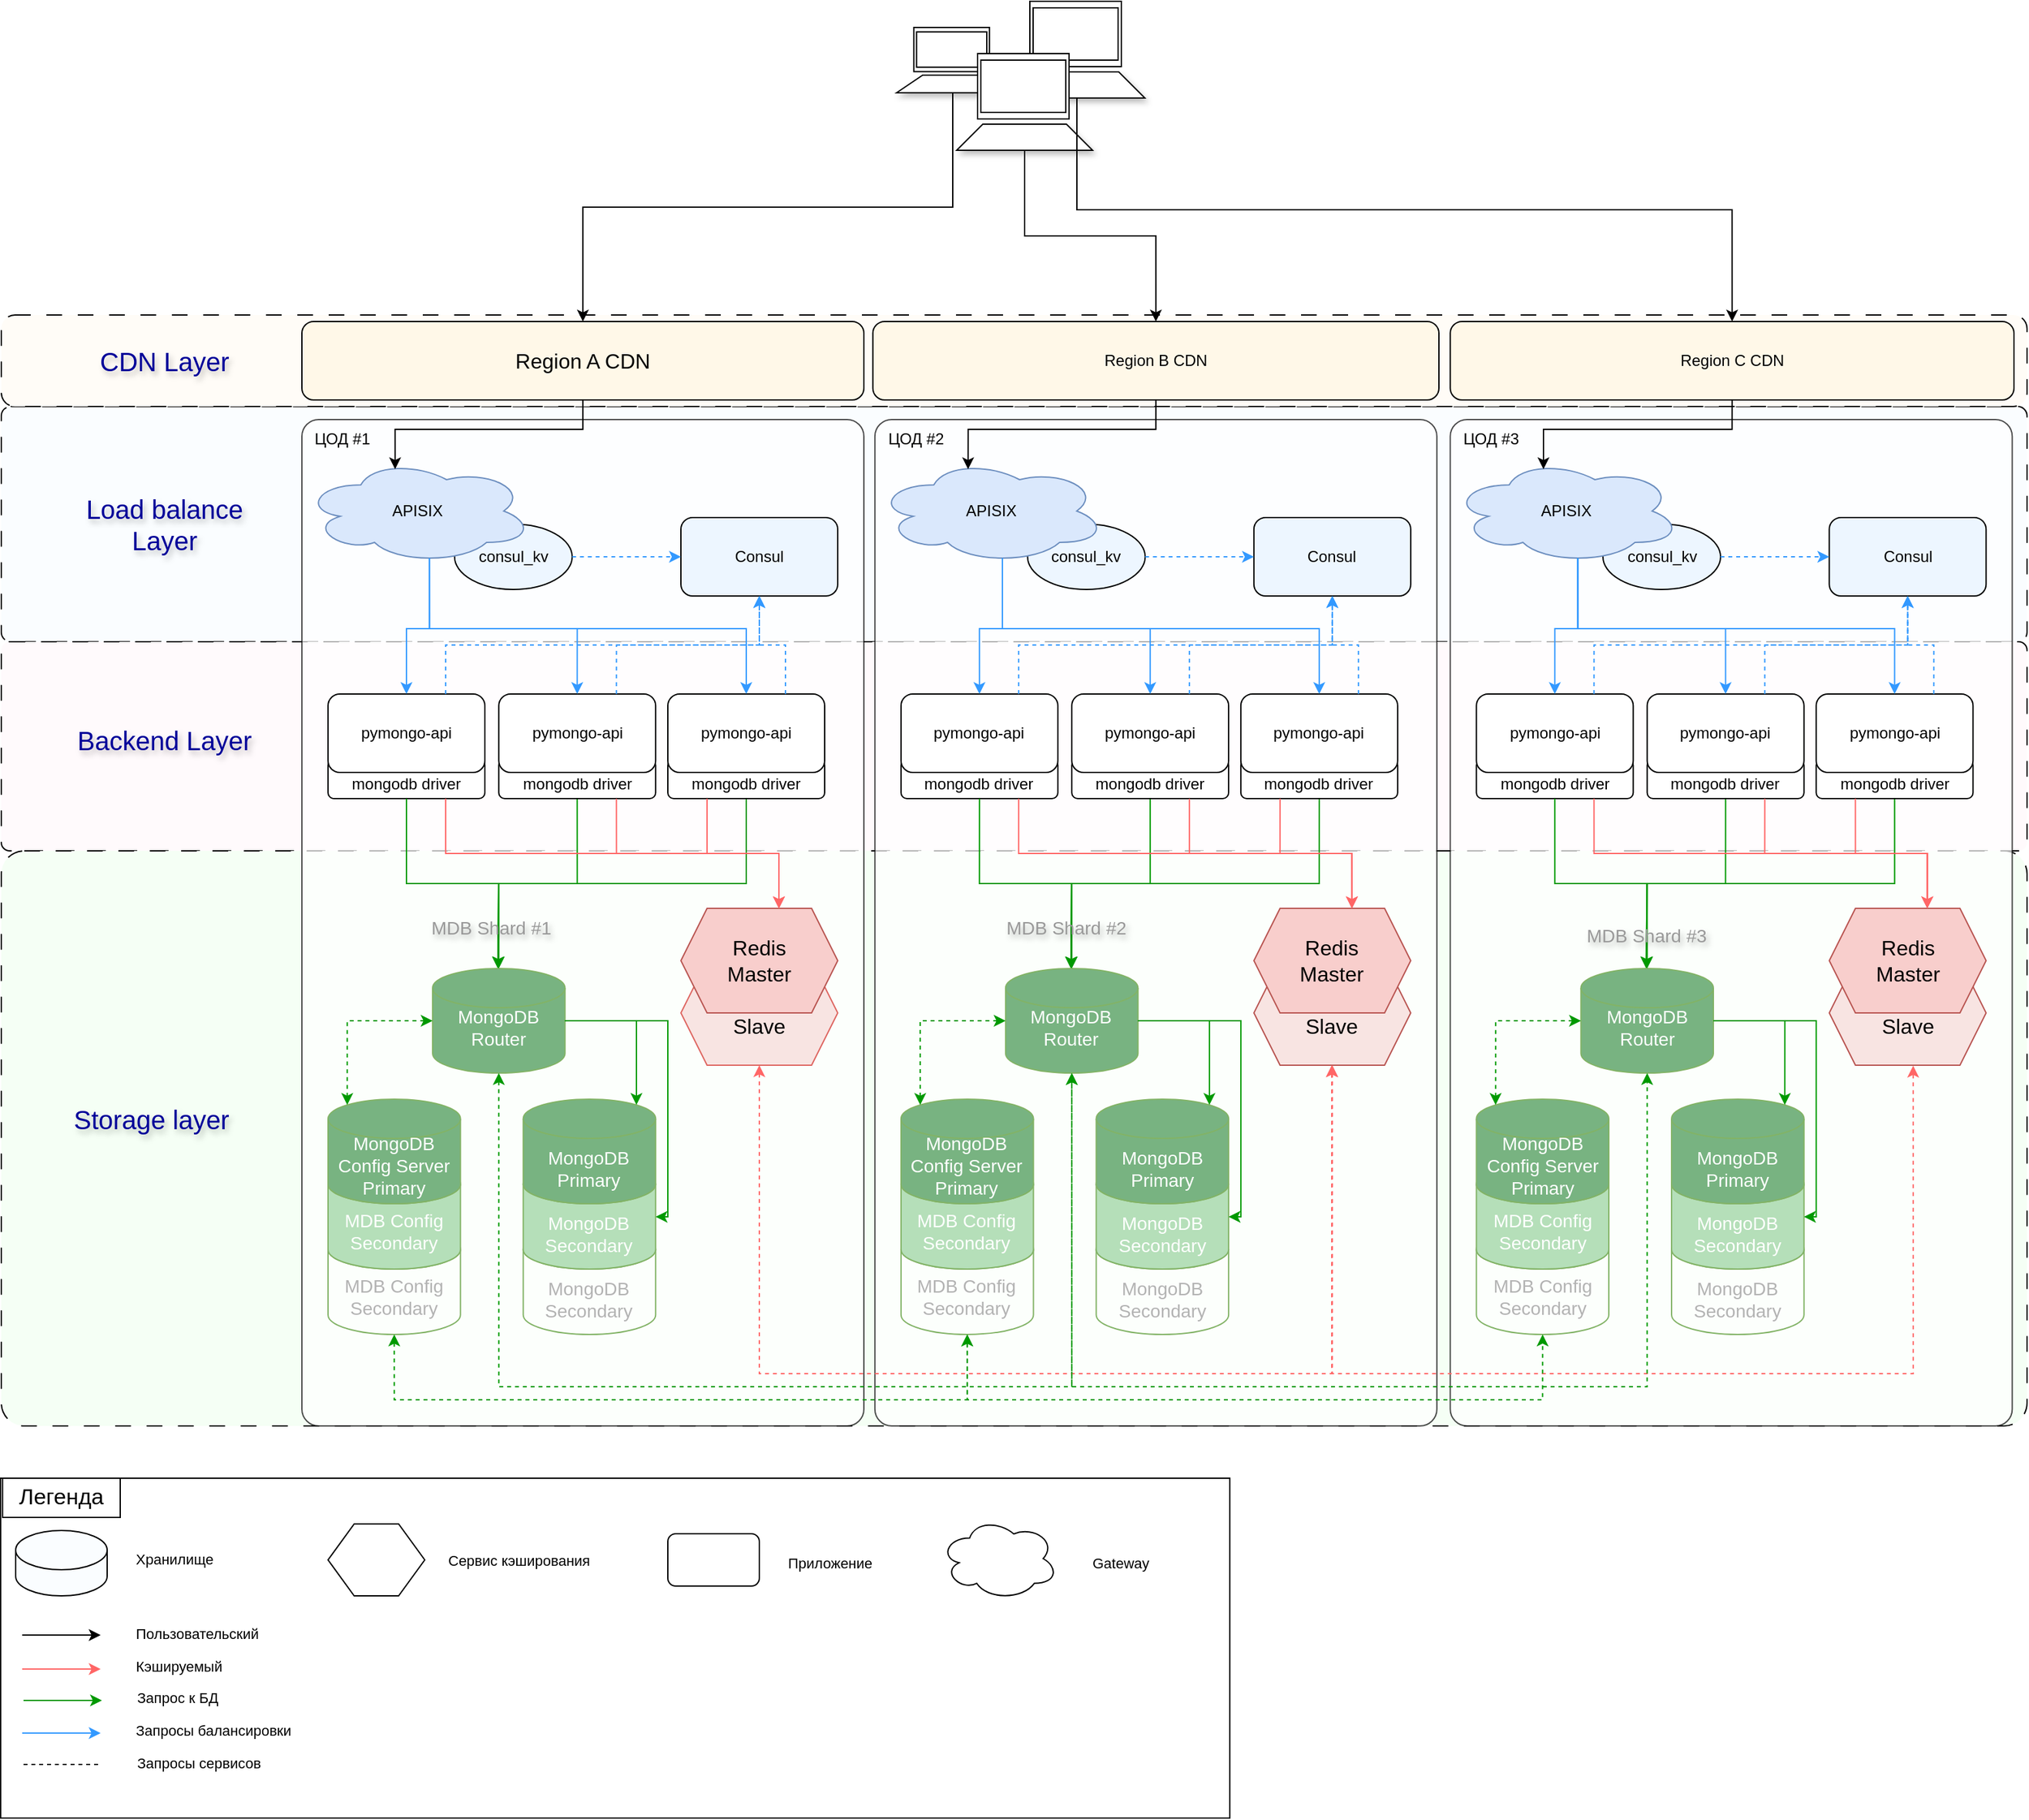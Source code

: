 <mxfile version="24.6.4" type="device">
  <diagram name="Page-1" id="-H_mtQnk-PTXWXPvYvuk">
    <mxGraphModel dx="3164" dy="2124" grid="1" gridSize="10" guides="1" tooltips="1" connect="1" arrows="1" fold="1" page="1" pageScale="1" pageWidth="1169" pageHeight="827" math="0" shadow="0">
      <root>
        <mxCell id="0" />
        <mxCell id="1" parent="0" />
        <mxCell id="8HwspOPLJ6-Ykaj-4gRC-136" value="" style="rounded=1;whiteSpace=wrap;html=1;arcSize=4;dashed=1;dashPattern=12 12;fillColor=#FAFDFF;" vertex="1" parent="1">
          <mxGeometry x="-100" y="-90" width="1550" height="180" as="geometry" />
        </mxCell>
        <mxCell id="8HwspOPLJ6-Ykaj-4gRC-138" value="" style="rounded=1;whiteSpace=wrap;html=1;arcSize=4;dashed=1;dashPattern=12 12;fillColor=#FFFAFC;" vertex="1" parent="1">
          <mxGeometry x="-100" y="90" width="1550" height="160" as="geometry" />
        </mxCell>
        <mxCell id="8HwspOPLJ6-Ykaj-4gRC-140" value="" style="rounded=1;whiteSpace=wrap;html=1;arcSize=4;dashed=1;dashPattern=12 12;fillColor=#F5FFF5;" vertex="1" parent="1">
          <mxGeometry x="-100" y="250" width="1550" height="440" as="geometry" />
        </mxCell>
        <mxCell id="8HwspOPLJ6-Ykaj-4gRC-125" value="" style="rounded=1;whiteSpace=wrap;html=1;arcSize=3;opacity=70;" vertex="1" parent="1">
          <mxGeometry x="130" y="-80" width="430" height="770" as="geometry" />
        </mxCell>
        <mxCell id="_CsFHggYIHRbgl_CoFxa-67" value="" style="group" parent="1" vertex="1" connectable="0">
          <mxGeometry x="150" y="130" width="120" height="80" as="geometry" />
        </mxCell>
        <mxCell id="_CsFHggYIHRbgl_CoFxa-66" value="mongodb driver" style="rounded=1;whiteSpace=wrap;html=1;spacingTop=8;" parent="_CsFHggYIHRbgl_CoFxa-67" vertex="1">
          <mxGeometry y="50" width="120" height="30" as="geometry" />
        </mxCell>
        <mxCell id="zA23MoTUsTF4_91t8viU-3" value="pymongo-api" style="rounded=1;whiteSpace=wrap;html=1;" parent="_CsFHggYIHRbgl_CoFxa-67" vertex="1">
          <mxGeometry width="120" height="60" as="geometry" />
        </mxCell>
        <mxCell id="8HwspOPLJ6-Ykaj-4gRC-32" value="" style="group" vertex="1" connectable="0" parent="1">
          <mxGeometry x="280.66" y="130" width="120" height="80" as="geometry" />
        </mxCell>
        <mxCell id="8HwspOPLJ6-Ykaj-4gRC-144" style="edgeStyle=orthogonalEdgeStyle;shape=connector;rounded=0;orthogonalLoop=1;jettySize=auto;html=1;exitX=0.5;exitY=1;exitDx=0;exitDy=0;strokeColor=#009900;align=center;verticalAlign=middle;fontFamily=Helvetica;fontSize=11;fontColor=default;labelBackgroundColor=default;endArrow=classic;" edge="1" parent="8HwspOPLJ6-Ykaj-4gRC-32" source="8HwspOPLJ6-Ykaj-4gRC-33">
          <mxGeometry relative="1" as="geometry">
            <mxPoint x="-0.66" y="210" as="targetPoint" />
          </mxGeometry>
        </mxCell>
        <mxCell id="8HwspOPLJ6-Ykaj-4gRC-33" value="mongodb driver" style="rounded=1;whiteSpace=wrap;html=1;spacingTop=8;" vertex="1" parent="8HwspOPLJ6-Ykaj-4gRC-32">
          <mxGeometry y="50" width="120" height="30" as="geometry" />
        </mxCell>
        <mxCell id="8HwspOPLJ6-Ykaj-4gRC-34" value="pymongo-api" style="rounded=1;whiteSpace=wrap;html=1;" vertex="1" parent="8HwspOPLJ6-Ykaj-4gRC-32">
          <mxGeometry width="120" height="60" as="geometry" />
        </mxCell>
        <mxCell id="8HwspOPLJ6-Ykaj-4gRC-35" value="" style="group" vertex="1" connectable="0" parent="1">
          <mxGeometry x="410" y="130" width="120" height="80" as="geometry" />
        </mxCell>
        <mxCell id="8HwspOPLJ6-Ykaj-4gRC-146" style="edgeStyle=orthogonalEdgeStyle;shape=connector;rounded=0;orthogonalLoop=1;jettySize=auto;html=1;exitX=0.5;exitY=1;exitDx=0;exitDy=0;strokeColor=#009900;align=center;verticalAlign=middle;fontFamily=Helvetica;fontSize=11;fontColor=default;labelBackgroundColor=default;endArrow=classic;" edge="1" parent="8HwspOPLJ6-Ykaj-4gRC-35" source="8HwspOPLJ6-Ykaj-4gRC-36">
          <mxGeometry relative="1" as="geometry">
            <mxPoint x="-130.0" y="210" as="targetPoint" />
          </mxGeometry>
        </mxCell>
        <mxCell id="8HwspOPLJ6-Ykaj-4gRC-36" value="mongodb driver" style="rounded=1;whiteSpace=wrap;html=1;spacingTop=8;" vertex="1" parent="8HwspOPLJ6-Ykaj-4gRC-35">
          <mxGeometry y="50" width="120" height="30" as="geometry" />
        </mxCell>
        <mxCell id="8HwspOPLJ6-Ykaj-4gRC-37" value="pymongo-api" style="rounded=1;whiteSpace=wrap;html=1;" vertex="1" parent="8HwspOPLJ6-Ykaj-4gRC-35">
          <mxGeometry width="120" height="60" as="geometry" />
        </mxCell>
        <mxCell id="8HwspOPLJ6-Ykaj-4gRC-45" value="Consul" style="rounded=1;whiteSpace=wrap;html=1;fillColor=#EDF6FF;" vertex="1" parent="1">
          <mxGeometry x="420" y="-5" width="120" height="60" as="geometry" />
        </mxCell>
        <mxCell id="_CsFHggYIHRbgl_CoFxa-4" value="MongoDB&lt;div&gt;Router&lt;/div&gt;&lt;div&gt;&lt;br&gt;&lt;/div&gt;&lt;div&gt;&lt;br&gt;&lt;/div&gt;" style="shape=cylinder3;whiteSpace=wrap;html=1;boundedLbl=1;backgroundOutline=1;size=15;fillColor=#78b381;strokeColor=#82b366;fontColor=#FFFFFF;fontSize=14;spacingTop=19;container=0;" parent="1" vertex="1">
          <mxGeometry x="230.001" y="340" width="101.316" height="80" as="geometry" />
        </mxCell>
        <mxCell id="_CsFHggYIHRbgl_CoFxa-31" value="" style="group;fontColor=#CCCCCC;" parent="1" vertex="1" connectable="0">
          <mxGeometry x="299.345" y="440" width="101.316" height="180" as="geometry" />
        </mxCell>
        <mxCell id="_CsFHggYIHRbgl_CoFxa-17" value="MongoDB&lt;div&gt;Secondary&lt;/div&gt;" style="shape=cylinder3;whiteSpace=wrap;html=1;boundedLbl=1;backgroundOutline=1;size=15;fillColor=none;strokeColor=#82b366;fontColor=#B3B3B3;fontSize=14;container=0;" parent="_CsFHggYIHRbgl_CoFxa-31" vertex="1">
          <mxGeometry y="100" width="101.316" height="80" as="geometry" />
        </mxCell>
        <mxCell id="_CsFHggYIHRbgl_CoFxa-2" value="MongoDB&lt;div&gt;Secondary&lt;/div&gt;" style="shape=cylinder3;whiteSpace=wrap;html=1;boundedLbl=1;backgroundOutline=1;size=15;fillColor=#B5DFB9;strokeColor=#82b366;fontColor=#FFFFFF;fontSize=14;container=0;" parent="_CsFHggYIHRbgl_CoFxa-31" vertex="1">
          <mxGeometry y="50" width="101.316" height="80" as="geometry" />
        </mxCell>
        <mxCell id="zA23MoTUsTF4_91t8viU-2" value="MongoDB&lt;div&gt;Primary&lt;/div&gt;" style="shape=cylinder3;whiteSpace=wrap;html=1;boundedLbl=1;backgroundOutline=1;size=15;fillColor=#78B381;strokeColor=#82b366;fontColor=#FFFFFF;fontSize=14;container=0;" parent="_CsFHggYIHRbgl_CoFxa-31" vertex="1">
          <mxGeometry width="101.316" height="80" as="geometry" />
        </mxCell>
        <mxCell id="8HwspOPLJ6-Ykaj-4gRC-68" value="" style="group" vertex="1" connectable="0" parent="1">
          <mxGeometry x="150.002" y="440" width="101.316" height="180" as="geometry" />
        </mxCell>
        <mxCell id="_CsFHggYIHRbgl_CoFxa-64" value="MDB Config Secondary" style="shape=cylinder3;whiteSpace=wrap;html=1;boundedLbl=1;backgroundOutline=1;size=15;fillColor=none;strokeColor=#82b366;fontColor=#B3B3B3;fontSize=14;spacingTop=-3;container=0;" parent="8HwspOPLJ6-Ykaj-4gRC-68" vertex="1">
          <mxGeometry y="100" width="101.316" height="80" as="geometry" />
        </mxCell>
        <mxCell id="_CsFHggYIHRbgl_CoFxa-51" value="MDB Config Secondary" style="shape=cylinder3;whiteSpace=wrap;html=1;boundedLbl=1;backgroundOutline=1;size=15;fillColor=#b5dfb9;strokeColor=#82b366;fontColor=#FFFFFF;fontSize=14;spacingTop=-3;container=0;" parent="8HwspOPLJ6-Ykaj-4gRC-68" vertex="1">
          <mxGeometry y="50" width="101.316" height="80" as="geometry" />
        </mxCell>
        <mxCell id="_CsFHggYIHRbgl_CoFxa-3" value="MongoDB&lt;div&gt;Config Server Primary&lt;/div&gt;" style="shape=cylinder3;whiteSpace=wrap;html=1;boundedLbl=1;backgroundOutline=1;size=15;fillColor=#78B381;strokeColor=#82b366;fontColor=#FFFFFF;fontSize=14;spacingTop=-3;container=0;" parent="8HwspOPLJ6-Ykaj-4gRC-68" vertex="1">
          <mxGeometry width="101.316" height="80" as="geometry" />
        </mxCell>
        <mxCell id="8HwspOPLJ6-Ykaj-4gRC-69" value="" style="group" vertex="1" connectable="0" parent="1">
          <mxGeometry x="420" y="294" width="120" height="120" as="geometry" />
        </mxCell>
        <mxCell id="8HwspOPLJ6-Ykaj-4gRC-30" value="Redis&lt;div&gt;Slave&lt;/div&gt;" style="shape=hexagon;perimeter=hexagonPerimeter2;whiteSpace=wrap;html=1;fixedSize=1;fillColor=#F8E4E2;strokeColor=#DE6560;fontSize=16;" vertex="1" parent="8HwspOPLJ6-Ykaj-4gRC-69">
          <mxGeometry y="40" width="120" height="80" as="geometry" />
        </mxCell>
        <mxCell id="8HwspOPLJ6-Ykaj-4gRC-16" value="Redis&lt;div&gt;Master&lt;/div&gt;" style="shape=hexagon;perimeter=hexagonPerimeter2;whiteSpace=wrap;html=1;fixedSize=1;fillColor=#f8cecc;strokeColor=#b85450;fontSize=16;" vertex="1" parent="8HwspOPLJ6-Ykaj-4gRC-69">
          <mxGeometry width="120" height="80" as="geometry" />
        </mxCell>
        <mxCell id="8HwspOPLJ6-Ykaj-4gRC-71" value="" style="group" vertex="1" connectable="0" parent="1">
          <mxGeometry x="585.0" y="-400" width="190" height="114" as="geometry" />
        </mxCell>
        <mxCell id="8HwspOPLJ6-Ykaj-4gRC-59" value="" style="group" vertex="1" connectable="0" parent="8HwspOPLJ6-Ykaj-4gRC-71">
          <mxGeometry y="20" width="86" height="50" as="geometry" />
        </mxCell>
        <mxCell id="8HwspOPLJ6-Ykaj-4gRC-46" value="" style="rounded=0;whiteSpace=wrap;html=1;" vertex="1" parent="8HwspOPLJ6-Ykaj-4gRC-59">
          <mxGeometry x="13.231" width="57.885" height="33.784" as="geometry" />
        </mxCell>
        <mxCell id="8HwspOPLJ6-Ykaj-4gRC-47" value="" style="rounded=0;whiteSpace=wrap;html=1;" vertex="1" parent="8HwspOPLJ6-Ykaj-4gRC-59">
          <mxGeometry x="15.298" y="3.378" width="53.75" height="27.027" as="geometry" />
        </mxCell>
        <mxCell id="8HwspOPLJ6-Ykaj-4gRC-48" value="" style="shape=trapezoid;perimeter=trapezoidPerimeter;whiteSpace=wrap;html=1;fixedSize=1;shadow=1;rounded=0;" vertex="1" parent="8HwspOPLJ6-Ykaj-4gRC-59">
          <mxGeometry y="36.486" width="86" height="13.514" as="geometry" />
        </mxCell>
        <mxCell id="8HwspOPLJ6-Ykaj-4gRC-64" value="" style="group" vertex="1" connectable="0" parent="8HwspOPLJ6-Ykaj-4gRC-71">
          <mxGeometry x="86" width="104" height="74" as="geometry" />
        </mxCell>
        <mxCell id="8HwspOPLJ6-Ykaj-4gRC-65" value="" style="rounded=0;whiteSpace=wrap;html=1;" vertex="1" parent="8HwspOPLJ6-Ykaj-4gRC-64">
          <mxGeometry x="16" width="70" height="50" as="geometry" />
        </mxCell>
        <mxCell id="8HwspOPLJ6-Ykaj-4gRC-66" value="" style="rounded=0;whiteSpace=wrap;html=1;" vertex="1" parent="8HwspOPLJ6-Ykaj-4gRC-64">
          <mxGeometry x="18.5" y="5" width="65" height="40" as="geometry" />
        </mxCell>
        <mxCell id="8HwspOPLJ6-Ykaj-4gRC-67" value="" style="shape=trapezoid;perimeter=trapezoidPerimeter;whiteSpace=wrap;html=1;fixedSize=1;shadow=1;rounded=0;" vertex="1" parent="8HwspOPLJ6-Ykaj-4gRC-64">
          <mxGeometry y="54" width="104" height="20" as="geometry" />
        </mxCell>
        <mxCell id="8HwspOPLJ6-Ykaj-4gRC-60" value="" style="group" vertex="1" connectable="0" parent="8HwspOPLJ6-Ykaj-4gRC-71">
          <mxGeometry x="46" y="40" width="104" height="74" as="geometry" />
        </mxCell>
        <mxCell id="8HwspOPLJ6-Ykaj-4gRC-61" value="" style="rounded=0;whiteSpace=wrap;html=1;" vertex="1" parent="8HwspOPLJ6-Ykaj-4gRC-60">
          <mxGeometry x="16" width="70" height="50" as="geometry" />
        </mxCell>
        <mxCell id="8HwspOPLJ6-Ykaj-4gRC-62" value="" style="rounded=0;whiteSpace=wrap;html=1;" vertex="1" parent="8HwspOPLJ6-Ykaj-4gRC-60">
          <mxGeometry x="18.5" y="5" width="65" height="40" as="geometry" />
        </mxCell>
        <mxCell id="8HwspOPLJ6-Ykaj-4gRC-63" value="" style="shape=trapezoid;perimeter=trapezoidPerimeter;whiteSpace=wrap;html=1;fixedSize=1;shadow=1;rounded=0;" vertex="1" parent="8HwspOPLJ6-Ykaj-4gRC-60">
          <mxGeometry y="54" width="104" height="20" as="geometry" />
        </mxCell>
        <mxCell id="8HwspOPLJ6-Ykaj-4gRC-121" value="" style="rounded=1;whiteSpace=wrap;html=1;fontSize=20;align=left;verticalAlign=top;fillColor=#FFFCF7;dashed=1;dashPattern=12 12;" vertex="1" parent="1">
          <mxGeometry x="-100" y="-160" width="1550" height="70" as="geometry" />
        </mxCell>
        <mxCell id="8HwspOPLJ6-Ykaj-4gRC-122" value="Region A CDN" style="rounded=1;whiteSpace=wrap;html=1;fontSize=16;fillColor=#FFF8E8;" vertex="1" parent="1">
          <mxGeometry x="130" y="-155" width="430" height="60" as="geometry" />
        </mxCell>
        <mxCell id="8HwspOPLJ6-Ykaj-4gRC-123" value="Region B CDN" style="rounded=1;whiteSpace=wrap;html=1;fillColor=#FFF8E8;" vertex="1" parent="1">
          <mxGeometry x="566.87" y="-155" width="433.13" height="60" as="geometry" />
        </mxCell>
        <mxCell id="8HwspOPLJ6-Ykaj-4gRC-124" value="Region C CDN" style="rounded=1;whiteSpace=wrap;html=1;fillColor=#FFF8E8;" vertex="1" parent="1">
          <mxGeometry x="1008.68" y="-155" width="431.32" height="60" as="geometry" />
        </mxCell>
        <mxCell id="8HwspOPLJ6-Ykaj-4gRC-129" value="" style="group" vertex="1" connectable="0" parent="1">
          <mxGeometry x="131.32" y="-50" width="205.5" height="100" as="geometry" />
        </mxCell>
        <mxCell id="8HwspOPLJ6-Ykaj-4gRC-44" value="consul_kv" style="ellipse;whiteSpace=wrap;html=1;fillColor=#EDF6FF;" vertex="1" parent="8HwspOPLJ6-Ykaj-4gRC-129">
          <mxGeometry x="115.5" y="50" width="90" height="50" as="geometry" />
        </mxCell>
        <mxCell id="8HwspOPLJ6-Ykaj-4gRC-43" value="APISIX" style="ellipse;shape=cloud;whiteSpace=wrap;html=1;fillColor=#dae8fc;strokeColor=#6c8ebf;" vertex="1" parent="8HwspOPLJ6-Ykaj-4gRC-129">
          <mxGeometry width="175" height="80" as="geometry" />
        </mxCell>
        <mxCell id="8HwspOPLJ6-Ykaj-4gRC-131" value="ЦОД #1" style="text;html=1;align=center;verticalAlign=middle;whiteSpace=wrap;rounded=0;" vertex="1" parent="1">
          <mxGeometry x="131.32" y="-80" width="60" height="30" as="geometry" />
        </mxCell>
        <mxCell id="8HwspOPLJ6-Ykaj-4gRC-132" value="CDN Layer" style="text;html=1;align=center;verticalAlign=middle;whiteSpace=wrap;rounded=0;fontColor=#000099;labelBorderColor=none;textShadow=1;fontSize=20;" vertex="1" parent="1">
          <mxGeometry x="-50" y="-140" width="150" height="30" as="geometry" />
        </mxCell>
        <mxCell id="8HwspOPLJ6-Ykaj-4gRC-137" value="Load balance Layer" style="text;html=1;align=center;verticalAlign=middle;whiteSpace=wrap;rounded=0;fontColor=#000099;labelBorderColor=none;textShadow=1;fontSize=20;" vertex="1" parent="1">
          <mxGeometry x="-50" y="-15" width="150" height="30" as="geometry" />
        </mxCell>
        <mxCell id="8HwspOPLJ6-Ykaj-4gRC-139" value="Backend Layer" style="text;html=1;align=center;verticalAlign=middle;whiteSpace=wrap;rounded=0;fontColor=#000099;labelBorderColor=none;textShadow=1;fontSize=20;" vertex="1" parent="1">
          <mxGeometry x="-50" y="150" width="150" height="30" as="geometry" />
        </mxCell>
        <mxCell id="8HwspOPLJ6-Ykaj-4gRC-141" value="Storage layer" style="text;html=1;align=center;verticalAlign=middle;whiteSpace=wrap;rounded=0;fontColor=#000099;labelBorderColor=none;textShadow=1;fontSize=20;" vertex="1" parent="1">
          <mxGeometry x="-60" y="440" width="150" height="30" as="geometry" />
        </mxCell>
        <mxCell id="8HwspOPLJ6-Ykaj-4gRC-143" style="edgeStyle=orthogonalEdgeStyle;rounded=0;orthogonalLoop=1;jettySize=auto;html=1;exitX=0.5;exitY=1;exitDx=0;exitDy=0;entryX=0.5;entryY=0;entryDx=0;entryDy=0;entryPerimeter=0;strokeColor=#009900;" edge="1" parent="1" source="_CsFHggYIHRbgl_CoFxa-66" target="_CsFHggYIHRbgl_CoFxa-4">
          <mxGeometry relative="1" as="geometry" />
        </mxCell>
        <mxCell id="8HwspOPLJ6-Ykaj-4gRC-158" style="edgeStyle=orthogonalEdgeStyle;shape=connector;rounded=0;orthogonalLoop=1;jettySize=auto;html=1;exitX=0.75;exitY=1;exitDx=0;exitDy=0;entryX=0.625;entryY=0;entryDx=0;entryDy=0;strokeColor=#FF6666;align=center;verticalAlign=middle;fontFamily=Helvetica;fontSize=11;fontColor=default;labelBackgroundColor=default;endArrow=classic;" edge="1" parent="1" source="_CsFHggYIHRbgl_CoFxa-66" target="8HwspOPLJ6-Ykaj-4gRC-16">
          <mxGeometry relative="1" as="geometry" />
        </mxCell>
        <mxCell id="8HwspOPLJ6-Ykaj-4gRC-159" style="edgeStyle=orthogonalEdgeStyle;shape=connector;rounded=0;orthogonalLoop=1;jettySize=auto;html=1;exitX=0.75;exitY=1;exitDx=0;exitDy=0;entryX=0.625;entryY=0;entryDx=0;entryDy=0;strokeColor=#FF6666;align=center;verticalAlign=middle;fontFamily=Helvetica;fontSize=11;fontColor=default;labelBackgroundColor=default;endArrow=classic;" edge="1" parent="1" source="8HwspOPLJ6-Ykaj-4gRC-33" target="8HwspOPLJ6-Ykaj-4gRC-16">
          <mxGeometry relative="1" as="geometry" />
        </mxCell>
        <mxCell id="8HwspOPLJ6-Ykaj-4gRC-161" style="edgeStyle=orthogonalEdgeStyle;shape=connector;rounded=0;orthogonalLoop=1;jettySize=auto;html=1;exitX=0.25;exitY=1;exitDx=0;exitDy=0;entryX=0.625;entryY=0;entryDx=0;entryDy=0;strokeColor=#FF6666;align=center;verticalAlign=middle;fontFamily=Helvetica;fontSize=11;fontColor=default;labelBackgroundColor=default;endArrow=classic;" edge="1" parent="1" source="8HwspOPLJ6-Ykaj-4gRC-36" target="8HwspOPLJ6-Ykaj-4gRC-16">
          <mxGeometry relative="1" as="geometry" />
        </mxCell>
        <mxCell id="8HwspOPLJ6-Ykaj-4gRC-162" style="edgeStyle=orthogonalEdgeStyle;shape=connector;rounded=0;orthogonalLoop=1;jettySize=auto;html=1;exitX=0;exitY=0.5;exitDx=0;exitDy=0;exitPerimeter=0;entryX=0.145;entryY=0;entryDx=0;entryDy=4.35;entryPerimeter=0;strokeColor=#009900;align=center;verticalAlign=middle;fontFamily=Helvetica;fontSize=11;fontColor=default;labelBackgroundColor=default;endArrow=classic;startArrow=classic;startFill=1;dashed=1;" edge="1" parent="1" source="_CsFHggYIHRbgl_CoFxa-4" target="_CsFHggYIHRbgl_CoFxa-3">
          <mxGeometry relative="1" as="geometry" />
        </mxCell>
        <mxCell id="8HwspOPLJ6-Ykaj-4gRC-163" style="edgeStyle=orthogonalEdgeStyle;shape=connector;rounded=0;orthogonalLoop=1;jettySize=auto;html=1;exitX=1;exitY=0.5;exitDx=0;exitDy=0;exitPerimeter=0;entryX=0.855;entryY=0;entryDx=0;entryDy=4.35;entryPerimeter=0;strokeColor=#009900;align=center;verticalAlign=middle;fontFamily=Helvetica;fontSize=11;fontColor=default;labelBackgroundColor=default;endArrow=classic;" edge="1" parent="1" source="_CsFHggYIHRbgl_CoFxa-4" target="zA23MoTUsTF4_91t8viU-2">
          <mxGeometry relative="1" as="geometry" />
        </mxCell>
        <mxCell id="8HwspOPLJ6-Ykaj-4gRC-165" style="edgeStyle=orthogonalEdgeStyle;shape=connector;rounded=0;orthogonalLoop=1;jettySize=auto;html=1;exitX=1;exitY=0.5;exitDx=0;exitDy=0;exitPerimeter=0;entryX=1;entryY=0.5;entryDx=0;entryDy=0;entryPerimeter=0;strokeColor=#009900;align=center;verticalAlign=middle;fontFamily=Helvetica;fontSize=11;fontColor=default;labelBackgroundColor=default;endArrow=classic;" edge="1" parent="1" source="_CsFHggYIHRbgl_CoFxa-4" target="_CsFHggYIHRbgl_CoFxa-2">
          <mxGeometry relative="1" as="geometry">
            <Array as="points">
              <mxPoint x="410" y="380" />
              <mxPoint x="410" y="530" />
            </Array>
          </mxGeometry>
        </mxCell>
        <mxCell id="8HwspOPLJ6-Ykaj-4gRC-166" style="edgeStyle=orthogonalEdgeStyle;shape=connector;rounded=0;orthogonalLoop=1;jettySize=auto;html=1;exitX=0.55;exitY=0.95;exitDx=0;exitDy=0;exitPerimeter=0;entryX=0.5;entryY=0;entryDx=0;entryDy=0;strokeColor=#3399FF;align=center;verticalAlign=middle;fontFamily=Helvetica;fontSize=11;fontColor=default;labelBackgroundColor=default;endArrow=classic;" edge="1" parent="1" source="8HwspOPLJ6-Ykaj-4gRC-43" target="zA23MoTUsTF4_91t8viU-3">
          <mxGeometry relative="1" as="geometry" />
        </mxCell>
        <mxCell id="8HwspOPLJ6-Ykaj-4gRC-168" style="edgeStyle=orthogonalEdgeStyle;shape=connector;rounded=0;orthogonalLoop=1;jettySize=auto;html=1;exitX=0.55;exitY=0.95;exitDx=0;exitDy=0;exitPerimeter=0;entryX=0.5;entryY=0;entryDx=0;entryDy=0;strokeColor=#3399FF;align=center;verticalAlign=middle;fontFamily=Helvetica;fontSize=11;fontColor=default;labelBackgroundColor=default;endArrow=classic;" edge="1" parent="1" source="8HwspOPLJ6-Ykaj-4gRC-43" target="8HwspOPLJ6-Ykaj-4gRC-34">
          <mxGeometry relative="1" as="geometry" />
        </mxCell>
        <mxCell id="8HwspOPLJ6-Ykaj-4gRC-170" style="edgeStyle=orthogonalEdgeStyle;shape=connector;curved=1;rounded=0;orthogonalLoop=1;jettySize=auto;html=1;exitX=1;exitY=0.5;exitDx=0;exitDy=0;entryX=0;entryY=0.5;entryDx=0;entryDy=0;strokeColor=#3399FF;align=center;verticalAlign=middle;fontFamily=Helvetica;fontSize=11;fontColor=default;labelBackgroundColor=default;endArrow=classic;dashed=1;" edge="1" parent="1" source="8HwspOPLJ6-Ykaj-4gRC-44" target="8HwspOPLJ6-Ykaj-4gRC-45">
          <mxGeometry relative="1" as="geometry" />
        </mxCell>
        <mxCell id="8HwspOPLJ6-Ykaj-4gRC-171" style="edgeStyle=orthogonalEdgeStyle;shape=connector;rounded=0;orthogonalLoop=1;jettySize=auto;html=1;exitX=0.5;exitY=1;exitDx=0;exitDy=0;entryX=0.5;entryY=0;entryDx=0;entryDy=0;strokeColor=#000000;align=center;verticalAlign=middle;fontFamily=Helvetica;fontSize=11;fontColor=default;labelBackgroundColor=default;endArrow=classic;" edge="1" parent="1" source="8HwspOPLJ6-Ykaj-4gRC-48" target="8HwspOPLJ6-Ykaj-4gRC-122">
          <mxGeometry relative="1" as="geometry" />
        </mxCell>
        <mxCell id="8HwspOPLJ6-Ykaj-4gRC-173" style="edgeStyle=orthogonalEdgeStyle;shape=connector;rounded=0;orthogonalLoop=1;jettySize=auto;html=1;exitX=0.5;exitY=1;exitDx=0;exitDy=0;entryX=0.5;entryY=0;entryDx=0;entryDy=0;strokeColor=#000000;align=center;verticalAlign=middle;fontFamily=Helvetica;fontSize=11;fontColor=default;labelBackgroundColor=default;endArrow=classic;" edge="1" parent="1" source="8HwspOPLJ6-Ykaj-4gRC-63" target="8HwspOPLJ6-Ykaj-4gRC-123">
          <mxGeometry relative="1" as="geometry" />
        </mxCell>
        <mxCell id="8HwspOPLJ6-Ykaj-4gRC-174" style="edgeStyle=orthogonalEdgeStyle;shape=connector;rounded=0;orthogonalLoop=1;jettySize=auto;html=1;exitX=0.5;exitY=1;exitDx=0;exitDy=0;entryX=0.5;entryY=0;entryDx=0;entryDy=0;strokeColor=#000000;align=center;verticalAlign=middle;fontFamily=Helvetica;fontSize=11;fontColor=default;labelBackgroundColor=default;endArrow=classic;" edge="1" parent="1" source="8HwspOPLJ6-Ykaj-4gRC-67" target="8HwspOPLJ6-Ykaj-4gRC-124">
          <mxGeometry relative="1" as="geometry" />
        </mxCell>
        <mxCell id="8HwspOPLJ6-Ykaj-4gRC-175" style="edgeStyle=orthogonalEdgeStyle;shape=connector;rounded=0;orthogonalLoop=1;jettySize=auto;html=1;exitX=0.75;exitY=0;exitDx=0;exitDy=0;entryX=0.5;entryY=1;entryDx=0;entryDy=0;strokeColor=#3399FF;align=center;verticalAlign=middle;fontFamily=Helvetica;fontSize=11;fontColor=default;labelBackgroundColor=default;endArrow=classic;dashed=1;elbow=vertical;" edge="1" parent="1" source="zA23MoTUsTF4_91t8viU-3" target="8HwspOPLJ6-Ykaj-4gRC-45">
          <mxGeometry relative="1" as="geometry" />
        </mxCell>
        <mxCell id="8HwspOPLJ6-Ykaj-4gRC-176" style="edgeStyle=orthogonalEdgeStyle;shape=connector;rounded=0;orthogonalLoop=1;jettySize=auto;html=1;exitX=0.75;exitY=0;exitDx=0;exitDy=0;entryX=0.5;entryY=1;entryDx=0;entryDy=0;dashed=1;strokeColor=#3399FF;align=center;verticalAlign=middle;fontFamily=Helvetica;fontSize=11;fontColor=default;labelBackgroundColor=default;endArrow=classic;" edge="1" parent="1" source="8HwspOPLJ6-Ykaj-4gRC-34" target="8HwspOPLJ6-Ykaj-4gRC-45">
          <mxGeometry relative="1" as="geometry" />
        </mxCell>
        <mxCell id="8HwspOPLJ6-Ykaj-4gRC-178" style="edgeStyle=orthogonalEdgeStyle;shape=connector;rounded=0;orthogonalLoop=1;jettySize=auto;html=1;exitX=0.75;exitY=0;exitDx=0;exitDy=0;entryX=0.5;entryY=1;entryDx=0;entryDy=0;dashed=1;strokeColor=#3399FF;align=center;verticalAlign=middle;fontFamily=Helvetica;fontSize=11;fontColor=default;labelBackgroundColor=default;endArrow=classic;" edge="1" parent="1" source="8HwspOPLJ6-Ykaj-4gRC-37" target="8HwspOPLJ6-Ykaj-4gRC-45">
          <mxGeometry relative="1" as="geometry" />
        </mxCell>
        <mxCell id="8HwspOPLJ6-Ykaj-4gRC-180" style="edgeStyle=orthogonalEdgeStyle;shape=connector;rounded=0;orthogonalLoop=1;jettySize=auto;html=1;exitX=0.55;exitY=0.95;exitDx=0;exitDy=0;exitPerimeter=0;entryX=0.5;entryY=0;entryDx=0;entryDy=0;strokeColor=#3399FF;align=center;verticalAlign=middle;fontFamily=Helvetica;fontSize=11;fontColor=default;labelBackgroundColor=default;endArrow=classic;" edge="1" parent="1" source="8HwspOPLJ6-Ykaj-4gRC-43" target="8HwspOPLJ6-Ykaj-4gRC-37">
          <mxGeometry relative="1" as="geometry">
            <Array as="points">
              <mxPoint x="228" y="80" />
              <mxPoint x="470" y="80" />
            </Array>
          </mxGeometry>
        </mxCell>
        <mxCell id="8HwspOPLJ6-Ykaj-4gRC-182" value="" style="rounded=1;whiteSpace=wrap;html=1;arcSize=3;opacity=70;" vertex="1" parent="1">
          <mxGeometry x="568.43" y="-80" width="430" height="770" as="geometry" />
        </mxCell>
        <mxCell id="8HwspOPLJ6-Ykaj-4gRC-183" value="" style="group" vertex="1" connectable="0" parent="1">
          <mxGeometry x="588.43" y="130" width="120" height="80" as="geometry" />
        </mxCell>
        <mxCell id="8HwspOPLJ6-Ykaj-4gRC-184" value="mongodb driver" style="rounded=1;whiteSpace=wrap;html=1;spacingTop=8;" vertex="1" parent="8HwspOPLJ6-Ykaj-4gRC-183">
          <mxGeometry y="50" width="120" height="30" as="geometry" />
        </mxCell>
        <mxCell id="8HwspOPLJ6-Ykaj-4gRC-185" value="pymongo-api" style="rounded=1;whiteSpace=wrap;html=1;" vertex="1" parent="8HwspOPLJ6-Ykaj-4gRC-183">
          <mxGeometry width="120" height="60" as="geometry" />
        </mxCell>
        <mxCell id="8HwspOPLJ6-Ykaj-4gRC-186" value="" style="group" vertex="1" connectable="0" parent="1">
          <mxGeometry x="719.09" y="130" width="120" height="80" as="geometry" />
        </mxCell>
        <mxCell id="8HwspOPLJ6-Ykaj-4gRC-187" style="edgeStyle=orthogonalEdgeStyle;shape=connector;rounded=0;orthogonalLoop=1;jettySize=auto;html=1;exitX=0.5;exitY=1;exitDx=0;exitDy=0;strokeColor=#009900;align=center;verticalAlign=middle;fontFamily=Helvetica;fontSize=11;fontColor=default;labelBackgroundColor=default;endArrow=classic;" edge="1" parent="8HwspOPLJ6-Ykaj-4gRC-186" source="8HwspOPLJ6-Ykaj-4gRC-188">
          <mxGeometry relative="1" as="geometry">
            <mxPoint x="-0.66" y="210" as="targetPoint" />
          </mxGeometry>
        </mxCell>
        <mxCell id="8HwspOPLJ6-Ykaj-4gRC-188" value="mongodb driver" style="rounded=1;whiteSpace=wrap;html=1;spacingTop=8;" vertex="1" parent="8HwspOPLJ6-Ykaj-4gRC-186">
          <mxGeometry y="50" width="120" height="30" as="geometry" />
        </mxCell>
        <mxCell id="8HwspOPLJ6-Ykaj-4gRC-189" value="pymongo-api" style="rounded=1;whiteSpace=wrap;html=1;" vertex="1" parent="8HwspOPLJ6-Ykaj-4gRC-186">
          <mxGeometry width="120" height="60" as="geometry" />
        </mxCell>
        <mxCell id="8HwspOPLJ6-Ykaj-4gRC-190" value="" style="group" vertex="1" connectable="0" parent="1">
          <mxGeometry x="848.43" y="130" width="120" height="80" as="geometry" />
        </mxCell>
        <mxCell id="8HwspOPLJ6-Ykaj-4gRC-191" style="edgeStyle=orthogonalEdgeStyle;shape=connector;rounded=0;orthogonalLoop=1;jettySize=auto;html=1;exitX=0.5;exitY=1;exitDx=0;exitDy=0;strokeColor=#009900;align=center;verticalAlign=middle;fontFamily=Helvetica;fontSize=11;fontColor=default;labelBackgroundColor=default;endArrow=classic;" edge="1" parent="8HwspOPLJ6-Ykaj-4gRC-190" source="8HwspOPLJ6-Ykaj-4gRC-192">
          <mxGeometry relative="1" as="geometry">
            <mxPoint x="-130.0" y="210" as="targetPoint" />
          </mxGeometry>
        </mxCell>
        <mxCell id="8HwspOPLJ6-Ykaj-4gRC-192" value="mongodb driver" style="rounded=1;whiteSpace=wrap;html=1;spacingTop=8;" vertex="1" parent="8HwspOPLJ6-Ykaj-4gRC-190">
          <mxGeometry y="50" width="120" height="30" as="geometry" />
        </mxCell>
        <mxCell id="8HwspOPLJ6-Ykaj-4gRC-193" value="pymongo-api" style="rounded=1;whiteSpace=wrap;html=1;" vertex="1" parent="8HwspOPLJ6-Ykaj-4gRC-190">
          <mxGeometry width="120" height="60" as="geometry" />
        </mxCell>
        <mxCell id="8HwspOPLJ6-Ykaj-4gRC-194" value="Consul" style="rounded=1;whiteSpace=wrap;html=1;fillColor=#EDF6FF;" vertex="1" parent="1">
          <mxGeometry x="858.43" y="-5" width="120" height="60" as="geometry" />
        </mxCell>
        <mxCell id="8HwspOPLJ6-Ykaj-4gRC-195" value="MongoDB&lt;div&gt;Router&lt;/div&gt;&lt;div&gt;&lt;br&gt;&lt;/div&gt;&lt;div&gt;&lt;br&gt;&lt;/div&gt;" style="shape=cylinder3;whiteSpace=wrap;html=1;boundedLbl=1;backgroundOutline=1;size=15;fillColor=#78B381;strokeColor=#82b366;fontColor=#FFFFFF;fontSize=14;spacingTop=19;container=0;" vertex="1" parent="1">
          <mxGeometry x="668.431" y="340" width="101.316" height="80" as="geometry" />
        </mxCell>
        <mxCell id="8HwspOPLJ6-Ykaj-4gRC-196" value="" style="group;fontColor=#CCCCCC;" vertex="1" connectable="0" parent="1">
          <mxGeometry x="737.775" y="440" width="101.316" height="180" as="geometry" />
        </mxCell>
        <mxCell id="8HwspOPLJ6-Ykaj-4gRC-197" value="MongoDB&lt;div&gt;Secondary&lt;/div&gt;" style="shape=cylinder3;whiteSpace=wrap;html=1;boundedLbl=1;backgroundOutline=1;size=15;fillColor=none;strokeColor=#82b366;fontColor=#B3B3B3;fontSize=14;container=0;" vertex="1" parent="8HwspOPLJ6-Ykaj-4gRC-196">
          <mxGeometry y="100" width="101.316" height="80" as="geometry" />
        </mxCell>
        <mxCell id="8HwspOPLJ6-Ykaj-4gRC-198" value="MongoDB&lt;div&gt;Secondary&lt;/div&gt;" style="shape=cylinder3;whiteSpace=wrap;html=1;boundedLbl=1;backgroundOutline=1;size=15;fillColor=#B5DFB9;strokeColor=#82b366;fontColor=#FFFFFF;fontSize=14;container=0;" vertex="1" parent="8HwspOPLJ6-Ykaj-4gRC-196">
          <mxGeometry y="50" width="101.316" height="80" as="geometry" />
        </mxCell>
        <mxCell id="8HwspOPLJ6-Ykaj-4gRC-199" value="MongoDB&lt;div&gt;Primary&lt;/div&gt;" style="shape=cylinder3;whiteSpace=wrap;html=1;boundedLbl=1;backgroundOutline=1;size=15;fillColor=#78B381;strokeColor=#82b366;fontColor=#FFFFFF;fontSize=14;container=0;" vertex="1" parent="8HwspOPLJ6-Ykaj-4gRC-196">
          <mxGeometry width="101.316" height="80" as="geometry" />
        </mxCell>
        <mxCell id="8HwspOPLJ6-Ykaj-4gRC-200" value="" style="group" vertex="1" connectable="0" parent="1">
          <mxGeometry x="588.432" y="440" width="101.316" height="180" as="geometry" />
        </mxCell>
        <mxCell id="8HwspOPLJ6-Ykaj-4gRC-201" value="MDB Config Secondary" style="shape=cylinder3;whiteSpace=wrap;html=1;boundedLbl=1;backgroundOutline=1;size=15;fillColor=none;strokeColor=#82b366;fontColor=#B3B3B3;fontSize=14;spacingTop=-3;container=0;" vertex="1" parent="8HwspOPLJ6-Ykaj-4gRC-200">
          <mxGeometry y="100" width="101.316" height="80" as="geometry" />
        </mxCell>
        <mxCell id="8HwspOPLJ6-Ykaj-4gRC-202" value="MDB Config Secondary" style="shape=cylinder3;whiteSpace=wrap;html=1;boundedLbl=1;backgroundOutline=1;size=15;fillColor=#B5DFB9;strokeColor=#82b366;fontColor=#FFFFFF;fontSize=14;spacingTop=-3;container=0;" vertex="1" parent="8HwspOPLJ6-Ykaj-4gRC-200">
          <mxGeometry y="50" width="101.316" height="80" as="geometry" />
        </mxCell>
        <mxCell id="8HwspOPLJ6-Ykaj-4gRC-203" value="MongoDB&lt;div&gt;Config Server Primary&lt;/div&gt;" style="shape=cylinder3;whiteSpace=wrap;html=1;boundedLbl=1;backgroundOutline=1;size=15;fillColor=#78B381;strokeColor=#82b366;fontColor=#FFFFFF;fontSize=14;spacingTop=-3;container=0;" vertex="1" parent="8HwspOPLJ6-Ykaj-4gRC-200">
          <mxGeometry width="101.316" height="80" as="geometry" />
        </mxCell>
        <mxCell id="8HwspOPLJ6-Ykaj-4gRC-204" value="" style="group" vertex="1" connectable="0" parent="1">
          <mxGeometry x="858.43" y="294" width="120" height="120" as="geometry" />
        </mxCell>
        <mxCell id="8HwspOPLJ6-Ykaj-4gRC-205" value="Redis&lt;div&gt;Slave&lt;/div&gt;" style="shape=hexagon;perimeter=hexagonPerimeter2;whiteSpace=wrap;html=1;fixedSize=1;fillColor=#F8E4E2;strokeColor=#b85450;fontSize=16;" vertex="1" parent="8HwspOPLJ6-Ykaj-4gRC-204">
          <mxGeometry y="40" width="120" height="80" as="geometry" />
        </mxCell>
        <mxCell id="8HwspOPLJ6-Ykaj-4gRC-206" value="Redis&lt;div&gt;Master&lt;/div&gt;" style="shape=hexagon;perimeter=hexagonPerimeter2;whiteSpace=wrap;html=1;fixedSize=1;fillColor=#f8cecc;strokeColor=#b85450;fontSize=16;" vertex="1" parent="8HwspOPLJ6-Ykaj-4gRC-204">
          <mxGeometry width="120" height="80" as="geometry" />
        </mxCell>
        <mxCell id="8HwspOPLJ6-Ykaj-4gRC-207" value="" style="group" vertex="1" connectable="0" parent="1">
          <mxGeometry x="569.75" y="-50" width="205.5" height="100" as="geometry" />
        </mxCell>
        <mxCell id="8HwspOPLJ6-Ykaj-4gRC-208" value="consul_kv" style="ellipse;whiteSpace=wrap;html=1;fillColor=#EDF6FF;" vertex="1" parent="8HwspOPLJ6-Ykaj-4gRC-207">
          <mxGeometry x="115.5" y="50" width="90" height="50" as="geometry" />
        </mxCell>
        <mxCell id="8HwspOPLJ6-Ykaj-4gRC-209" value="APISIX" style="ellipse;shape=cloud;whiteSpace=wrap;html=1;fillColor=#dae8fc;strokeColor=#6c8ebf;" vertex="1" parent="8HwspOPLJ6-Ykaj-4gRC-207">
          <mxGeometry width="175" height="80" as="geometry" />
        </mxCell>
        <mxCell id="8HwspOPLJ6-Ykaj-4gRC-210" value="ЦОД #2" style="text;html=1;align=center;verticalAlign=middle;whiteSpace=wrap;rounded=0;" vertex="1" parent="1">
          <mxGeometry x="569.75" y="-80" width="60" height="30" as="geometry" />
        </mxCell>
        <mxCell id="8HwspOPLJ6-Ykaj-4gRC-211" style="edgeStyle=orthogonalEdgeStyle;rounded=0;orthogonalLoop=1;jettySize=auto;html=1;exitX=0.5;exitY=1;exitDx=0;exitDy=0;entryX=0.5;entryY=0;entryDx=0;entryDy=0;entryPerimeter=0;strokeColor=#009900;" edge="1" parent="1" source="8HwspOPLJ6-Ykaj-4gRC-184" target="8HwspOPLJ6-Ykaj-4gRC-195">
          <mxGeometry relative="1" as="geometry" />
        </mxCell>
        <mxCell id="8HwspOPLJ6-Ykaj-4gRC-212" style="edgeStyle=orthogonalEdgeStyle;shape=connector;rounded=0;orthogonalLoop=1;jettySize=auto;html=1;exitX=0.75;exitY=1;exitDx=0;exitDy=0;entryX=0.625;entryY=0;entryDx=0;entryDy=0;strokeColor=#FF6666;align=center;verticalAlign=middle;fontFamily=Helvetica;fontSize=11;fontColor=default;labelBackgroundColor=default;endArrow=classic;" edge="1" parent="1" source="8HwspOPLJ6-Ykaj-4gRC-184" target="8HwspOPLJ6-Ykaj-4gRC-206">
          <mxGeometry relative="1" as="geometry" />
        </mxCell>
        <mxCell id="8HwspOPLJ6-Ykaj-4gRC-213" style="edgeStyle=orthogonalEdgeStyle;shape=connector;rounded=0;orthogonalLoop=1;jettySize=auto;html=1;exitX=0.75;exitY=1;exitDx=0;exitDy=0;entryX=0.625;entryY=0;entryDx=0;entryDy=0;strokeColor=#FF6666;align=center;verticalAlign=middle;fontFamily=Helvetica;fontSize=11;fontColor=default;labelBackgroundColor=default;endArrow=classic;" edge="1" parent="1" source="8HwspOPLJ6-Ykaj-4gRC-188" target="8HwspOPLJ6-Ykaj-4gRC-206">
          <mxGeometry relative="1" as="geometry" />
        </mxCell>
        <mxCell id="8HwspOPLJ6-Ykaj-4gRC-214" style="edgeStyle=orthogonalEdgeStyle;shape=connector;rounded=0;orthogonalLoop=1;jettySize=auto;html=1;exitX=0.25;exitY=1;exitDx=0;exitDy=0;entryX=0.625;entryY=0;entryDx=0;entryDy=0;strokeColor=#FF6666;align=center;verticalAlign=middle;fontFamily=Helvetica;fontSize=11;fontColor=default;labelBackgroundColor=default;endArrow=classic;" edge="1" parent="1" source="8HwspOPLJ6-Ykaj-4gRC-192" target="8HwspOPLJ6-Ykaj-4gRC-206">
          <mxGeometry relative="1" as="geometry" />
        </mxCell>
        <mxCell id="8HwspOPLJ6-Ykaj-4gRC-215" style="edgeStyle=orthogonalEdgeStyle;shape=connector;rounded=0;orthogonalLoop=1;jettySize=auto;html=1;exitX=0;exitY=0.5;exitDx=0;exitDy=0;exitPerimeter=0;entryX=0.145;entryY=0;entryDx=0;entryDy=4.35;entryPerimeter=0;strokeColor=#009900;align=center;verticalAlign=middle;fontFamily=Helvetica;fontSize=11;fontColor=default;labelBackgroundColor=default;endArrow=classic;startArrow=classic;startFill=1;dashed=1;" edge="1" parent="1" source="8HwspOPLJ6-Ykaj-4gRC-195" target="8HwspOPLJ6-Ykaj-4gRC-203">
          <mxGeometry relative="1" as="geometry" />
        </mxCell>
        <mxCell id="8HwspOPLJ6-Ykaj-4gRC-216" style="edgeStyle=orthogonalEdgeStyle;shape=connector;rounded=0;orthogonalLoop=1;jettySize=auto;html=1;exitX=1;exitY=0.5;exitDx=0;exitDy=0;exitPerimeter=0;entryX=0.855;entryY=0;entryDx=0;entryDy=4.35;entryPerimeter=0;strokeColor=#009900;align=center;verticalAlign=middle;fontFamily=Helvetica;fontSize=11;fontColor=default;labelBackgroundColor=default;endArrow=classic;" edge="1" parent="1" source="8HwspOPLJ6-Ykaj-4gRC-195" target="8HwspOPLJ6-Ykaj-4gRC-199">
          <mxGeometry relative="1" as="geometry" />
        </mxCell>
        <mxCell id="8HwspOPLJ6-Ykaj-4gRC-217" style="edgeStyle=orthogonalEdgeStyle;shape=connector;rounded=0;orthogonalLoop=1;jettySize=auto;html=1;exitX=1;exitY=0.5;exitDx=0;exitDy=0;exitPerimeter=0;entryX=1;entryY=0.5;entryDx=0;entryDy=0;entryPerimeter=0;strokeColor=#009900;align=center;verticalAlign=middle;fontFamily=Helvetica;fontSize=11;fontColor=default;labelBackgroundColor=default;endArrow=classic;" edge="1" parent="1" source="8HwspOPLJ6-Ykaj-4gRC-195" target="8HwspOPLJ6-Ykaj-4gRC-198">
          <mxGeometry relative="1" as="geometry">
            <Array as="points">
              <mxPoint x="848.43" y="380" />
              <mxPoint x="848.43" y="530" />
            </Array>
          </mxGeometry>
        </mxCell>
        <mxCell id="8HwspOPLJ6-Ykaj-4gRC-218" style="edgeStyle=orthogonalEdgeStyle;shape=connector;rounded=0;orthogonalLoop=1;jettySize=auto;html=1;exitX=0.55;exitY=0.95;exitDx=0;exitDy=0;exitPerimeter=0;entryX=0.5;entryY=0;entryDx=0;entryDy=0;strokeColor=#3399FF;align=center;verticalAlign=middle;fontFamily=Helvetica;fontSize=11;fontColor=default;labelBackgroundColor=default;endArrow=classic;" edge="1" parent="1" source="8HwspOPLJ6-Ykaj-4gRC-209" target="8HwspOPLJ6-Ykaj-4gRC-185">
          <mxGeometry relative="1" as="geometry" />
        </mxCell>
        <mxCell id="8HwspOPLJ6-Ykaj-4gRC-219" style="edgeStyle=orthogonalEdgeStyle;shape=connector;rounded=0;orthogonalLoop=1;jettySize=auto;html=1;exitX=0.55;exitY=0.95;exitDx=0;exitDy=0;exitPerimeter=0;entryX=0.5;entryY=0;entryDx=0;entryDy=0;strokeColor=#3399FF;align=center;verticalAlign=middle;fontFamily=Helvetica;fontSize=11;fontColor=default;labelBackgroundColor=default;endArrow=classic;" edge="1" parent="1" source="8HwspOPLJ6-Ykaj-4gRC-209" target="8HwspOPLJ6-Ykaj-4gRC-189">
          <mxGeometry relative="1" as="geometry" />
        </mxCell>
        <mxCell id="8HwspOPLJ6-Ykaj-4gRC-220" style="edgeStyle=orthogonalEdgeStyle;shape=connector;curved=1;rounded=0;orthogonalLoop=1;jettySize=auto;html=1;exitX=1;exitY=0.5;exitDx=0;exitDy=0;entryX=0;entryY=0.5;entryDx=0;entryDy=0;strokeColor=#3399FF;align=center;verticalAlign=middle;fontFamily=Helvetica;fontSize=11;fontColor=default;labelBackgroundColor=default;endArrow=classic;dashed=1;" edge="1" parent="1" source="8HwspOPLJ6-Ykaj-4gRC-208" target="8HwspOPLJ6-Ykaj-4gRC-194">
          <mxGeometry relative="1" as="geometry" />
        </mxCell>
        <mxCell id="8HwspOPLJ6-Ykaj-4gRC-221" style="edgeStyle=orthogonalEdgeStyle;shape=connector;rounded=0;orthogonalLoop=1;jettySize=auto;html=1;exitX=0.75;exitY=0;exitDx=0;exitDy=0;entryX=0.5;entryY=1;entryDx=0;entryDy=0;strokeColor=#3399FF;align=center;verticalAlign=middle;fontFamily=Helvetica;fontSize=11;fontColor=default;labelBackgroundColor=default;endArrow=classic;dashed=1;elbow=vertical;" edge="1" parent="1" source="8HwspOPLJ6-Ykaj-4gRC-185" target="8HwspOPLJ6-Ykaj-4gRC-194">
          <mxGeometry relative="1" as="geometry" />
        </mxCell>
        <mxCell id="8HwspOPLJ6-Ykaj-4gRC-222" style="edgeStyle=orthogonalEdgeStyle;shape=connector;rounded=0;orthogonalLoop=1;jettySize=auto;html=1;exitX=0.75;exitY=0;exitDx=0;exitDy=0;entryX=0.5;entryY=1;entryDx=0;entryDy=0;dashed=1;strokeColor=#3399FF;align=center;verticalAlign=middle;fontFamily=Helvetica;fontSize=11;fontColor=default;labelBackgroundColor=default;endArrow=classic;" edge="1" parent="1" source="8HwspOPLJ6-Ykaj-4gRC-189" target="8HwspOPLJ6-Ykaj-4gRC-194">
          <mxGeometry relative="1" as="geometry" />
        </mxCell>
        <mxCell id="8HwspOPLJ6-Ykaj-4gRC-223" style="edgeStyle=orthogonalEdgeStyle;shape=connector;rounded=0;orthogonalLoop=1;jettySize=auto;html=1;exitX=0.75;exitY=0;exitDx=0;exitDy=0;entryX=0.5;entryY=1;entryDx=0;entryDy=0;dashed=1;strokeColor=#3399FF;align=center;verticalAlign=middle;fontFamily=Helvetica;fontSize=11;fontColor=default;labelBackgroundColor=default;endArrow=classic;" edge="1" parent="1" source="8HwspOPLJ6-Ykaj-4gRC-193" target="8HwspOPLJ6-Ykaj-4gRC-194">
          <mxGeometry relative="1" as="geometry" />
        </mxCell>
        <mxCell id="8HwspOPLJ6-Ykaj-4gRC-224" style="edgeStyle=orthogonalEdgeStyle;shape=connector;rounded=0;orthogonalLoop=1;jettySize=auto;html=1;exitX=0.55;exitY=0.95;exitDx=0;exitDy=0;exitPerimeter=0;entryX=0.5;entryY=0;entryDx=0;entryDy=0;strokeColor=#3399FF;align=center;verticalAlign=middle;fontFamily=Helvetica;fontSize=11;fontColor=default;labelBackgroundColor=default;endArrow=classic;" edge="1" parent="1" source="8HwspOPLJ6-Ykaj-4gRC-209" target="8HwspOPLJ6-Ykaj-4gRC-193">
          <mxGeometry relative="1" as="geometry">
            <Array as="points">
              <mxPoint x="666.43" y="80" />
              <mxPoint x="908.43" y="80" />
            </Array>
          </mxGeometry>
        </mxCell>
        <mxCell id="8HwspOPLJ6-Ykaj-4gRC-225" value="" style="rounded=1;whiteSpace=wrap;html=1;arcSize=3;opacity=70;" vertex="1" parent="1">
          <mxGeometry x="1008.68" y="-80" width="430" height="770" as="geometry" />
        </mxCell>
        <mxCell id="8HwspOPLJ6-Ykaj-4gRC-226" value="" style="group" vertex="1" connectable="0" parent="1">
          <mxGeometry x="1028.68" y="130" width="120" height="80" as="geometry" />
        </mxCell>
        <mxCell id="8HwspOPLJ6-Ykaj-4gRC-227" value="mongodb driver" style="rounded=1;whiteSpace=wrap;html=1;spacingTop=8;" vertex="1" parent="8HwspOPLJ6-Ykaj-4gRC-226">
          <mxGeometry y="50" width="120" height="30" as="geometry" />
        </mxCell>
        <mxCell id="8HwspOPLJ6-Ykaj-4gRC-228" value="pymongo-api" style="rounded=1;whiteSpace=wrap;html=1;" vertex="1" parent="8HwspOPLJ6-Ykaj-4gRC-226">
          <mxGeometry width="120" height="60" as="geometry" />
        </mxCell>
        <mxCell id="8HwspOPLJ6-Ykaj-4gRC-229" value="" style="group" vertex="1" connectable="0" parent="1">
          <mxGeometry x="1159.34" y="130" width="120" height="80" as="geometry" />
        </mxCell>
        <mxCell id="8HwspOPLJ6-Ykaj-4gRC-230" style="edgeStyle=orthogonalEdgeStyle;shape=connector;rounded=0;orthogonalLoop=1;jettySize=auto;html=1;exitX=0.5;exitY=1;exitDx=0;exitDy=0;strokeColor=#009900;align=center;verticalAlign=middle;fontFamily=Helvetica;fontSize=11;fontColor=default;labelBackgroundColor=default;endArrow=classic;" edge="1" parent="8HwspOPLJ6-Ykaj-4gRC-229" source="8HwspOPLJ6-Ykaj-4gRC-231">
          <mxGeometry relative="1" as="geometry">
            <mxPoint x="-0.66" y="210" as="targetPoint" />
          </mxGeometry>
        </mxCell>
        <mxCell id="8HwspOPLJ6-Ykaj-4gRC-231" value="mongodb driver" style="rounded=1;whiteSpace=wrap;html=1;spacingTop=8;" vertex="1" parent="8HwspOPLJ6-Ykaj-4gRC-229">
          <mxGeometry y="50" width="120" height="30" as="geometry" />
        </mxCell>
        <mxCell id="8HwspOPLJ6-Ykaj-4gRC-232" value="pymongo-api" style="rounded=1;whiteSpace=wrap;html=1;" vertex="1" parent="8HwspOPLJ6-Ykaj-4gRC-229">
          <mxGeometry width="120" height="60" as="geometry" />
        </mxCell>
        <mxCell id="8HwspOPLJ6-Ykaj-4gRC-233" value="" style="group" vertex="1" connectable="0" parent="1">
          <mxGeometry x="1288.68" y="130" width="120" height="80" as="geometry" />
        </mxCell>
        <mxCell id="8HwspOPLJ6-Ykaj-4gRC-234" style="edgeStyle=orthogonalEdgeStyle;shape=connector;rounded=0;orthogonalLoop=1;jettySize=auto;html=1;exitX=0.5;exitY=1;exitDx=0;exitDy=0;strokeColor=#009900;align=center;verticalAlign=middle;fontFamily=Helvetica;fontSize=11;fontColor=default;labelBackgroundColor=default;endArrow=classic;" edge="1" parent="8HwspOPLJ6-Ykaj-4gRC-233" source="8HwspOPLJ6-Ykaj-4gRC-235">
          <mxGeometry relative="1" as="geometry">
            <mxPoint x="-130.0" y="210" as="targetPoint" />
          </mxGeometry>
        </mxCell>
        <mxCell id="8HwspOPLJ6-Ykaj-4gRC-235" value="mongodb driver" style="rounded=1;whiteSpace=wrap;html=1;spacingTop=8;" vertex="1" parent="8HwspOPLJ6-Ykaj-4gRC-233">
          <mxGeometry y="50" width="120" height="30" as="geometry" />
        </mxCell>
        <mxCell id="8HwspOPLJ6-Ykaj-4gRC-236" value="pymongo-api" style="rounded=1;whiteSpace=wrap;html=1;" vertex="1" parent="8HwspOPLJ6-Ykaj-4gRC-233">
          <mxGeometry width="120" height="60" as="geometry" />
        </mxCell>
        <mxCell id="8HwspOPLJ6-Ykaj-4gRC-237" value="Consul" style="rounded=1;whiteSpace=wrap;html=1;fillColor=#EDF6FF;" vertex="1" parent="1">
          <mxGeometry x="1298.68" y="-5" width="120" height="60" as="geometry" />
        </mxCell>
        <mxCell id="8HwspOPLJ6-Ykaj-4gRC-238" value="MongoDB&lt;div&gt;Router&lt;/div&gt;&lt;div&gt;&lt;br&gt;&lt;/div&gt;&lt;div&gt;&lt;br&gt;&lt;/div&gt;" style="shape=cylinder3;whiteSpace=wrap;html=1;boundedLbl=1;backgroundOutline=1;size=15;fillColor=#78B381;strokeColor=#82b366;fontColor=#FFFFFF;fontSize=14;spacingTop=19;container=0;" vertex="1" parent="1">
          <mxGeometry x="1108.681" y="340" width="101.316" height="80" as="geometry" />
        </mxCell>
        <mxCell id="8HwspOPLJ6-Ykaj-4gRC-239" value="" style="group;fontColor=#CCCCCC;" vertex="1" connectable="0" parent="1">
          <mxGeometry x="1178.025" y="440" width="101.316" height="180" as="geometry" />
        </mxCell>
        <mxCell id="8HwspOPLJ6-Ykaj-4gRC-240" value="MongoDB&lt;div&gt;Secondary&lt;/div&gt;" style="shape=cylinder3;whiteSpace=wrap;html=1;boundedLbl=1;backgroundOutline=1;size=15;fillColor=none;strokeColor=#82b366;fontColor=#B3B3B3;fontSize=14;container=0;" vertex="1" parent="8HwspOPLJ6-Ykaj-4gRC-239">
          <mxGeometry y="100" width="101.316" height="80" as="geometry" />
        </mxCell>
        <mxCell id="8HwspOPLJ6-Ykaj-4gRC-241" value="MongoDB&lt;div&gt;Secondary&lt;/div&gt;" style="shape=cylinder3;whiteSpace=wrap;html=1;boundedLbl=1;backgroundOutline=1;size=15;fillColor=#B5DFB9;strokeColor=#82b366;fontColor=#FFFFFF;fontSize=14;container=0;" vertex="1" parent="8HwspOPLJ6-Ykaj-4gRC-239">
          <mxGeometry y="50" width="101.316" height="80" as="geometry" />
        </mxCell>
        <mxCell id="8HwspOPLJ6-Ykaj-4gRC-242" value="MongoDB&lt;div&gt;Primary&lt;/div&gt;" style="shape=cylinder3;whiteSpace=wrap;html=1;boundedLbl=1;backgroundOutline=1;size=15;fillColor=#78B381;strokeColor=#82b366;fontColor=#FFFFFF;fontSize=14;container=0;" vertex="1" parent="8HwspOPLJ6-Ykaj-4gRC-239">
          <mxGeometry width="101.316" height="80" as="geometry" />
        </mxCell>
        <mxCell id="8HwspOPLJ6-Ykaj-4gRC-243" value="" style="group" vertex="1" connectable="0" parent="1">
          <mxGeometry x="1028.682" y="440" width="101.316" height="180" as="geometry" />
        </mxCell>
        <mxCell id="8HwspOPLJ6-Ykaj-4gRC-244" value="MDB Config Secondary" style="shape=cylinder3;whiteSpace=wrap;html=1;boundedLbl=1;backgroundOutline=1;size=15;fillColor=none;strokeColor=#82b366;fontColor=#B3B3B3;fontSize=14;spacingTop=-3;container=0;" vertex="1" parent="8HwspOPLJ6-Ykaj-4gRC-243">
          <mxGeometry y="100" width="101.316" height="80" as="geometry" />
        </mxCell>
        <mxCell id="8HwspOPLJ6-Ykaj-4gRC-245" value="MDB Config Secondary" style="shape=cylinder3;whiteSpace=wrap;html=1;boundedLbl=1;backgroundOutline=1;size=15;fillColor=#B5DFB9;strokeColor=#82b366;fontColor=#FFFFFF;fontSize=14;spacingTop=-3;container=0;" vertex="1" parent="8HwspOPLJ6-Ykaj-4gRC-243">
          <mxGeometry y="50" width="101.316" height="80" as="geometry" />
        </mxCell>
        <mxCell id="8HwspOPLJ6-Ykaj-4gRC-246" value="MongoDB&lt;div&gt;Config Server Primary&lt;/div&gt;" style="shape=cylinder3;whiteSpace=wrap;html=1;boundedLbl=1;backgroundOutline=1;size=15;fillColor=#78B381;strokeColor=#82b366;fontColor=#FFFFFF;fontSize=14;spacingTop=-3;container=0;" vertex="1" parent="8HwspOPLJ6-Ykaj-4gRC-243">
          <mxGeometry width="101.316" height="80" as="geometry" />
        </mxCell>
        <mxCell id="8HwspOPLJ6-Ykaj-4gRC-247" value="" style="group" vertex="1" connectable="0" parent="1">
          <mxGeometry x="1298.68" y="294" width="120" height="120" as="geometry" />
        </mxCell>
        <mxCell id="8HwspOPLJ6-Ykaj-4gRC-248" value="Redis&lt;div&gt;Slave&lt;/div&gt;" style="shape=hexagon;perimeter=hexagonPerimeter2;whiteSpace=wrap;html=1;fixedSize=1;fillColor=#F8E4E2;strokeColor=#b85450;fontSize=16;" vertex="1" parent="8HwspOPLJ6-Ykaj-4gRC-247">
          <mxGeometry y="40" width="120" height="80" as="geometry" />
        </mxCell>
        <mxCell id="8HwspOPLJ6-Ykaj-4gRC-249" value="Redis&lt;div&gt;Master&lt;/div&gt;" style="shape=hexagon;perimeter=hexagonPerimeter2;whiteSpace=wrap;html=1;fixedSize=1;fillColor=#f8cecc;strokeColor=#b85450;fontSize=16;" vertex="1" parent="8HwspOPLJ6-Ykaj-4gRC-247">
          <mxGeometry width="120" height="80" as="geometry" />
        </mxCell>
        <mxCell id="8HwspOPLJ6-Ykaj-4gRC-250" value="" style="group" vertex="1" connectable="0" parent="1">
          <mxGeometry x="1010" y="-50" width="205.5" height="100" as="geometry" />
        </mxCell>
        <mxCell id="8HwspOPLJ6-Ykaj-4gRC-251" value="consul_kv" style="ellipse;whiteSpace=wrap;html=1;fillColor=#EDF6FF;" vertex="1" parent="8HwspOPLJ6-Ykaj-4gRC-250">
          <mxGeometry x="115.5" y="50" width="90" height="50" as="geometry" />
        </mxCell>
        <mxCell id="8HwspOPLJ6-Ykaj-4gRC-252" value="APISIX" style="ellipse;shape=cloud;whiteSpace=wrap;html=1;fillColor=#dae8fc;strokeColor=#6c8ebf;" vertex="1" parent="8HwspOPLJ6-Ykaj-4gRC-250">
          <mxGeometry width="175" height="80" as="geometry" />
        </mxCell>
        <mxCell id="8HwspOPLJ6-Ykaj-4gRC-253" value="ЦОД #3" style="text;html=1;align=center;verticalAlign=middle;whiteSpace=wrap;rounded=0;" vertex="1" parent="1">
          <mxGeometry x="1010" y="-80" width="60" height="30" as="geometry" />
        </mxCell>
        <mxCell id="8HwspOPLJ6-Ykaj-4gRC-254" style="edgeStyle=orthogonalEdgeStyle;rounded=0;orthogonalLoop=1;jettySize=auto;html=1;exitX=0.5;exitY=1;exitDx=0;exitDy=0;entryX=0.5;entryY=0;entryDx=0;entryDy=0;entryPerimeter=0;strokeColor=#009900;" edge="1" parent="1" source="8HwspOPLJ6-Ykaj-4gRC-227" target="8HwspOPLJ6-Ykaj-4gRC-238">
          <mxGeometry relative="1" as="geometry" />
        </mxCell>
        <mxCell id="8HwspOPLJ6-Ykaj-4gRC-255" style="edgeStyle=orthogonalEdgeStyle;shape=connector;rounded=0;orthogonalLoop=1;jettySize=auto;html=1;exitX=0.75;exitY=1;exitDx=0;exitDy=0;entryX=0.625;entryY=0;entryDx=0;entryDy=0;strokeColor=#FF6666;align=center;verticalAlign=middle;fontFamily=Helvetica;fontSize=11;fontColor=default;labelBackgroundColor=default;endArrow=classic;" edge="1" parent="1" source="8HwspOPLJ6-Ykaj-4gRC-227" target="8HwspOPLJ6-Ykaj-4gRC-249">
          <mxGeometry relative="1" as="geometry" />
        </mxCell>
        <mxCell id="8HwspOPLJ6-Ykaj-4gRC-256" style="edgeStyle=orthogonalEdgeStyle;shape=connector;rounded=0;orthogonalLoop=1;jettySize=auto;html=1;exitX=0.75;exitY=1;exitDx=0;exitDy=0;entryX=0.625;entryY=0;entryDx=0;entryDy=0;strokeColor=#FF6666;align=center;verticalAlign=middle;fontFamily=Helvetica;fontSize=11;fontColor=default;labelBackgroundColor=default;endArrow=classic;" edge="1" parent="1" source="8HwspOPLJ6-Ykaj-4gRC-231" target="8HwspOPLJ6-Ykaj-4gRC-249">
          <mxGeometry relative="1" as="geometry" />
        </mxCell>
        <mxCell id="8HwspOPLJ6-Ykaj-4gRC-257" style="edgeStyle=orthogonalEdgeStyle;shape=connector;rounded=0;orthogonalLoop=1;jettySize=auto;html=1;exitX=0.25;exitY=1;exitDx=0;exitDy=0;entryX=0.625;entryY=0;entryDx=0;entryDy=0;strokeColor=#FF6666;align=center;verticalAlign=middle;fontFamily=Helvetica;fontSize=11;fontColor=default;labelBackgroundColor=default;endArrow=classic;" edge="1" parent="1" source="8HwspOPLJ6-Ykaj-4gRC-235" target="8HwspOPLJ6-Ykaj-4gRC-249">
          <mxGeometry relative="1" as="geometry" />
        </mxCell>
        <mxCell id="8HwspOPLJ6-Ykaj-4gRC-258" style="edgeStyle=orthogonalEdgeStyle;shape=connector;rounded=0;orthogonalLoop=1;jettySize=auto;html=1;exitX=0;exitY=0.5;exitDx=0;exitDy=0;exitPerimeter=0;entryX=0.145;entryY=0;entryDx=0;entryDy=4.35;entryPerimeter=0;strokeColor=#009900;align=center;verticalAlign=middle;fontFamily=Helvetica;fontSize=11;fontColor=default;labelBackgroundColor=default;endArrow=classic;startArrow=classic;startFill=1;dashed=1;" edge="1" parent="1" source="8HwspOPLJ6-Ykaj-4gRC-238" target="8HwspOPLJ6-Ykaj-4gRC-246">
          <mxGeometry relative="1" as="geometry" />
        </mxCell>
        <mxCell id="8HwspOPLJ6-Ykaj-4gRC-259" style="edgeStyle=orthogonalEdgeStyle;shape=connector;rounded=0;orthogonalLoop=1;jettySize=auto;html=1;exitX=1;exitY=0.5;exitDx=0;exitDy=0;exitPerimeter=0;entryX=0.855;entryY=0;entryDx=0;entryDy=4.35;entryPerimeter=0;strokeColor=#009900;align=center;verticalAlign=middle;fontFamily=Helvetica;fontSize=11;fontColor=default;labelBackgroundColor=default;endArrow=classic;" edge="1" parent="1" source="8HwspOPLJ6-Ykaj-4gRC-238" target="8HwspOPLJ6-Ykaj-4gRC-242">
          <mxGeometry relative="1" as="geometry" />
        </mxCell>
        <mxCell id="8HwspOPLJ6-Ykaj-4gRC-260" style="edgeStyle=orthogonalEdgeStyle;shape=connector;rounded=0;orthogonalLoop=1;jettySize=auto;html=1;exitX=1;exitY=0.5;exitDx=0;exitDy=0;exitPerimeter=0;entryX=1;entryY=0.5;entryDx=0;entryDy=0;entryPerimeter=0;strokeColor=#009900;align=center;verticalAlign=middle;fontFamily=Helvetica;fontSize=11;fontColor=default;labelBackgroundColor=default;endArrow=classic;" edge="1" parent="1" source="8HwspOPLJ6-Ykaj-4gRC-238" target="8HwspOPLJ6-Ykaj-4gRC-241">
          <mxGeometry relative="1" as="geometry">
            <Array as="points">
              <mxPoint x="1288.68" y="380" />
              <mxPoint x="1288.68" y="530" />
            </Array>
          </mxGeometry>
        </mxCell>
        <mxCell id="8HwspOPLJ6-Ykaj-4gRC-261" style="edgeStyle=orthogonalEdgeStyle;shape=connector;rounded=0;orthogonalLoop=1;jettySize=auto;html=1;exitX=0.55;exitY=0.95;exitDx=0;exitDy=0;exitPerimeter=0;entryX=0.5;entryY=0;entryDx=0;entryDy=0;strokeColor=#3399FF;align=center;verticalAlign=middle;fontFamily=Helvetica;fontSize=11;fontColor=default;labelBackgroundColor=default;endArrow=classic;" edge="1" parent="1" source="8HwspOPLJ6-Ykaj-4gRC-252" target="8HwspOPLJ6-Ykaj-4gRC-228">
          <mxGeometry relative="1" as="geometry" />
        </mxCell>
        <mxCell id="8HwspOPLJ6-Ykaj-4gRC-262" style="edgeStyle=orthogonalEdgeStyle;shape=connector;rounded=0;orthogonalLoop=1;jettySize=auto;html=1;exitX=0.55;exitY=0.95;exitDx=0;exitDy=0;exitPerimeter=0;entryX=0.5;entryY=0;entryDx=0;entryDy=0;strokeColor=#3399FF;align=center;verticalAlign=middle;fontFamily=Helvetica;fontSize=11;fontColor=default;labelBackgroundColor=default;endArrow=classic;" edge="1" parent="1" source="8HwspOPLJ6-Ykaj-4gRC-252" target="8HwspOPLJ6-Ykaj-4gRC-232">
          <mxGeometry relative="1" as="geometry" />
        </mxCell>
        <mxCell id="8HwspOPLJ6-Ykaj-4gRC-263" style="edgeStyle=orthogonalEdgeStyle;shape=connector;curved=1;rounded=0;orthogonalLoop=1;jettySize=auto;html=1;exitX=1;exitY=0.5;exitDx=0;exitDy=0;entryX=0;entryY=0.5;entryDx=0;entryDy=0;strokeColor=#3399FF;align=center;verticalAlign=middle;fontFamily=Helvetica;fontSize=11;fontColor=default;labelBackgroundColor=default;endArrow=classic;dashed=1;" edge="1" parent="1" source="8HwspOPLJ6-Ykaj-4gRC-251" target="8HwspOPLJ6-Ykaj-4gRC-237">
          <mxGeometry relative="1" as="geometry" />
        </mxCell>
        <mxCell id="8HwspOPLJ6-Ykaj-4gRC-264" style="edgeStyle=orthogonalEdgeStyle;shape=connector;rounded=0;orthogonalLoop=1;jettySize=auto;html=1;exitX=0.75;exitY=0;exitDx=0;exitDy=0;entryX=0.5;entryY=1;entryDx=0;entryDy=0;strokeColor=#3399FF;align=center;verticalAlign=middle;fontFamily=Helvetica;fontSize=11;fontColor=default;labelBackgroundColor=default;endArrow=classic;dashed=1;elbow=vertical;" edge="1" parent="1" source="8HwspOPLJ6-Ykaj-4gRC-228" target="8HwspOPLJ6-Ykaj-4gRC-237">
          <mxGeometry relative="1" as="geometry" />
        </mxCell>
        <mxCell id="8HwspOPLJ6-Ykaj-4gRC-265" style="edgeStyle=orthogonalEdgeStyle;shape=connector;rounded=0;orthogonalLoop=1;jettySize=auto;html=1;exitX=0.75;exitY=0;exitDx=0;exitDy=0;entryX=0.5;entryY=1;entryDx=0;entryDy=0;dashed=1;strokeColor=#3399FF;align=center;verticalAlign=middle;fontFamily=Helvetica;fontSize=11;fontColor=default;labelBackgroundColor=default;endArrow=classic;" edge="1" parent="1" source="8HwspOPLJ6-Ykaj-4gRC-232" target="8HwspOPLJ6-Ykaj-4gRC-237">
          <mxGeometry relative="1" as="geometry" />
        </mxCell>
        <mxCell id="8HwspOPLJ6-Ykaj-4gRC-266" style="edgeStyle=orthogonalEdgeStyle;shape=connector;rounded=0;orthogonalLoop=1;jettySize=auto;html=1;exitX=0.75;exitY=0;exitDx=0;exitDy=0;entryX=0.5;entryY=1;entryDx=0;entryDy=0;dashed=1;strokeColor=#3399FF;align=center;verticalAlign=middle;fontFamily=Helvetica;fontSize=11;fontColor=default;labelBackgroundColor=default;endArrow=classic;" edge="1" parent="1" source="8HwspOPLJ6-Ykaj-4gRC-236" target="8HwspOPLJ6-Ykaj-4gRC-237">
          <mxGeometry relative="1" as="geometry" />
        </mxCell>
        <mxCell id="8HwspOPLJ6-Ykaj-4gRC-267" style="edgeStyle=orthogonalEdgeStyle;shape=connector;rounded=0;orthogonalLoop=1;jettySize=auto;html=1;exitX=0.55;exitY=0.95;exitDx=0;exitDy=0;exitPerimeter=0;entryX=0.5;entryY=0;entryDx=0;entryDy=0;strokeColor=#3399FF;align=center;verticalAlign=middle;fontFamily=Helvetica;fontSize=11;fontColor=default;labelBackgroundColor=default;endArrow=classic;" edge="1" parent="1" source="8HwspOPLJ6-Ykaj-4gRC-252" target="8HwspOPLJ6-Ykaj-4gRC-236">
          <mxGeometry relative="1" as="geometry">
            <Array as="points">
              <mxPoint x="1106.68" y="80" />
              <mxPoint x="1348.68" y="80" />
            </Array>
          </mxGeometry>
        </mxCell>
        <mxCell id="8HwspOPLJ6-Ykaj-4gRC-268" style="edgeStyle=orthogonalEdgeStyle;shape=connector;rounded=0;orthogonalLoop=1;jettySize=auto;html=1;exitX=0.5;exitY=1;exitDx=0;exitDy=0;entryX=0.5;entryY=1;entryDx=0;entryDy=0;strokeColor=#FF6666;align=center;verticalAlign=middle;fontFamily=Helvetica;fontSize=11;fontColor=default;labelBackgroundColor=default;endArrow=classic;startArrow=classic;startFill=1;dashed=1;" edge="1" parent="1" source="8HwspOPLJ6-Ykaj-4gRC-30" target="8HwspOPLJ6-Ykaj-4gRC-205">
          <mxGeometry relative="1" as="geometry">
            <Array as="points">
              <mxPoint x="480" y="650" />
              <mxPoint x="918" y="650" />
              <mxPoint x="918" y="414" />
            </Array>
          </mxGeometry>
        </mxCell>
        <mxCell id="8HwspOPLJ6-Ykaj-4gRC-270" style="edgeStyle=orthogonalEdgeStyle;shape=connector;rounded=0;orthogonalLoop=1;jettySize=auto;html=1;exitX=0.5;exitY=1;exitDx=0;exitDy=0;entryX=0.535;entryY=1.005;entryDx=0;entryDy=0;entryPerimeter=0;dashed=1;strokeColor=#FF6666;align=center;verticalAlign=middle;fontFamily=Helvetica;fontSize=11;fontColor=default;labelBackgroundColor=default;startArrow=classic;startFill=1;endArrow=classic;" edge="1" parent="1" source="8HwspOPLJ6-Ykaj-4gRC-205" target="8HwspOPLJ6-Ykaj-4gRC-248">
          <mxGeometry relative="1" as="geometry">
            <Array as="points">
              <mxPoint x="918" y="650" />
              <mxPoint x="1363" y="650" />
            </Array>
          </mxGeometry>
        </mxCell>
        <mxCell id="8HwspOPLJ6-Ykaj-4gRC-271" style="edgeStyle=orthogonalEdgeStyle;shape=connector;rounded=0;orthogonalLoop=1;jettySize=auto;html=1;exitX=0.5;exitY=1;exitDx=0;exitDy=0;exitPerimeter=0;entryX=0.5;entryY=1;entryDx=0;entryDy=0;entryPerimeter=0;dashed=1;strokeColor=#009900;align=center;verticalAlign=middle;fontFamily=Helvetica;fontSize=11;fontColor=default;labelBackgroundColor=default;startArrow=classic;startFill=1;endArrow=classic;" edge="1" parent="1" source="_CsFHggYIHRbgl_CoFxa-4" target="8HwspOPLJ6-Ykaj-4gRC-195">
          <mxGeometry relative="1" as="geometry">
            <Array as="points">
              <mxPoint x="281" y="660" />
              <mxPoint x="719" y="660" />
            </Array>
          </mxGeometry>
        </mxCell>
        <mxCell id="8HwspOPLJ6-Ykaj-4gRC-272" style="edgeStyle=orthogonalEdgeStyle;shape=connector;rounded=0;orthogonalLoop=1;jettySize=auto;html=1;exitX=0.5;exitY=1;exitDx=0;exitDy=0;exitPerimeter=0;entryX=0.5;entryY=1;entryDx=0;entryDy=0;entryPerimeter=0;dashed=1;strokeColor=#009900;align=center;verticalAlign=middle;fontFamily=Helvetica;fontSize=11;fontColor=default;labelBackgroundColor=default;startArrow=classic;startFill=1;endArrow=classic;" edge="1" parent="1" source="8HwspOPLJ6-Ykaj-4gRC-195" target="8HwspOPLJ6-Ykaj-4gRC-238">
          <mxGeometry relative="1" as="geometry">
            <Array as="points">
              <mxPoint x="719" y="660" />
              <mxPoint x="1159" y="660" />
            </Array>
          </mxGeometry>
        </mxCell>
        <mxCell id="8HwspOPLJ6-Ykaj-4gRC-273" style="edgeStyle=orthogonalEdgeStyle;shape=connector;rounded=0;orthogonalLoop=1;jettySize=auto;html=1;exitX=0.5;exitY=1;exitDx=0;exitDy=0;exitPerimeter=0;entryX=0.5;entryY=1;entryDx=0;entryDy=0;entryPerimeter=0;dashed=1;strokeColor=#009900;align=center;verticalAlign=middle;fontFamily=Helvetica;fontSize=11;fontColor=default;labelBackgroundColor=default;startArrow=classic;startFill=1;endArrow=classic;" edge="1" parent="1" source="_CsFHggYIHRbgl_CoFxa-64" target="8HwspOPLJ6-Ykaj-4gRC-201">
          <mxGeometry relative="1" as="geometry">
            <Array as="points">
              <mxPoint x="201" y="670" />
              <mxPoint x="639" y="670" />
            </Array>
          </mxGeometry>
        </mxCell>
        <mxCell id="8HwspOPLJ6-Ykaj-4gRC-274" style="edgeStyle=orthogonalEdgeStyle;shape=connector;rounded=0;orthogonalLoop=1;jettySize=auto;html=1;exitX=0.5;exitY=1;exitDx=0;exitDy=0;exitPerimeter=0;entryX=0.5;entryY=1;entryDx=0;entryDy=0;entryPerimeter=0;dashed=1;strokeColor=#009900;align=center;verticalAlign=middle;fontFamily=Helvetica;fontSize=11;fontColor=default;labelBackgroundColor=default;startArrow=classic;startFill=1;endArrow=classic;" edge="1" parent="1" source="8HwspOPLJ6-Ykaj-4gRC-201" target="8HwspOPLJ6-Ykaj-4gRC-244">
          <mxGeometry relative="1" as="geometry">
            <Array as="points">
              <mxPoint x="639" y="670" />
              <mxPoint x="1079" y="670" />
            </Array>
          </mxGeometry>
        </mxCell>
        <mxCell id="8HwspOPLJ6-Ykaj-4gRC-275" value="MDB Shard #1" style="text;html=1;align=center;verticalAlign=middle;whiteSpace=wrap;rounded=0;fontColor=#999999;labelBorderColor=none;textShadow=1;fontSize=14;" vertex="1" parent="1">
          <mxGeometry x="200" y="294" width="150" height="30" as="geometry" />
        </mxCell>
        <mxCell id="8HwspOPLJ6-Ykaj-4gRC-276" value="MDB Shard #2" style="text;html=1;align=center;verticalAlign=middle;whiteSpace=wrap;rounded=0;fontColor=#999999;labelBorderColor=none;textShadow=1;fontSize=14;" vertex="1" parent="1">
          <mxGeometry x="640" y="294" width="150" height="30" as="geometry" />
        </mxCell>
        <mxCell id="8HwspOPLJ6-Ykaj-4gRC-277" value="MDB Shard #3" style="text;html=1;align=center;verticalAlign=middle;whiteSpace=wrap;rounded=0;fontColor=#999999;labelBorderColor=none;textShadow=1;fontSize=14;" vertex="1" parent="1">
          <mxGeometry x="1084.34" y="300" width="150" height="30" as="geometry" />
        </mxCell>
        <mxCell id="_CsFHggYIHRbgl_CoFxa-75" value="" style="rounded=0;whiteSpace=wrap;html=1;fontFamily=Helvetica;fontSize=11;fontColor=default;labelBackgroundColor=default;" parent="1" vertex="1">
          <mxGeometry x="-100.5" y="730" width="940.5" height="260" as="geometry" />
        </mxCell>
        <mxCell id="_CsFHggYIHRbgl_CoFxa-77" value="&lt;font style=&quot;font-size: 17px;&quot;&gt;Легенда&lt;/font&gt;" style="text;html=1;align=center;verticalAlign=middle;whiteSpace=wrap;rounded=0;fontFamily=Helvetica;fontSize=11;fontColor=default;labelBackgroundColor=default;strokeColor=default;" parent="1" vertex="1">
          <mxGeometry x="-99" y="730" width="90" height="30" as="geometry" />
        </mxCell>
        <mxCell id="_CsFHggYIHRbgl_CoFxa-81" value="&lt;div&gt;&lt;br&gt;&lt;/div&gt;" style="shape=cylinder3;whiteSpace=wrap;html=1;boundedLbl=1;backgroundOutline=1;size=15;fillColor=#FAFDFF;strokeColor=#000000;fontColor=#FFFFFF;fontSize=14;spacingTop=19;container=0;" parent="1" vertex="1">
          <mxGeometry x="-89" y="770" width="70" height="50" as="geometry" />
        </mxCell>
        <mxCell id="_CsFHggYIHRbgl_CoFxa-83" value="Хранилище" style="text;html=1;align=left;verticalAlign=middle;whiteSpace=wrap;rounded=0;fontFamily=Helvetica;fontSize=11;fontColor=default;labelBackgroundColor=default;" parent="1" vertex="1">
          <mxGeometry x="1" y="777" width="100" height="30" as="geometry" />
        </mxCell>
        <mxCell id="_CsFHggYIHRbgl_CoFxa-88" value="" style="edgeStyle=entityRelationEdgeStyle;shape=connector;rounded=0;orthogonalLoop=1;jettySize=auto;html=1;strokeColor=default;align=center;verticalAlign=middle;fontFamily=Helvetica;fontSize=11;fontColor=default;labelBackgroundColor=default;endArrow=classic;" parent="1" edge="1">
          <mxGeometry relative="1" as="geometry">
            <mxPoint x="-84" y="850" as="sourcePoint" />
            <mxPoint x="-24" y="850" as="targetPoint" />
            <Array as="points">
              <mxPoint x="-584" y="1345" />
              <mxPoint x="-44" y="935" />
            </Array>
          </mxGeometry>
        </mxCell>
        <mxCell id="_CsFHggYIHRbgl_CoFxa-89" value="Пользовательский" style="text;html=1;align=left;verticalAlign=middle;whiteSpace=wrap;rounded=0;fontFamily=Helvetica;fontSize=11;fontColor=default;labelBackgroundColor=default;" parent="1" vertex="1">
          <mxGeometry x="1" y="834" width="100" height="30" as="geometry" />
        </mxCell>
        <mxCell id="_CsFHggYIHRbgl_CoFxa-90" value="" style="edgeStyle=entityRelationEdgeStyle;shape=connector;rounded=0;orthogonalLoop=1;jettySize=auto;html=1;strokeColor=#FF6666;align=center;verticalAlign=middle;fontFamily=Helvetica;fontSize=11;fontColor=default;labelBackgroundColor=default;endArrow=classic;" parent="1" edge="1">
          <mxGeometry relative="1" as="geometry">
            <mxPoint x="-84" y="876" as="sourcePoint" />
            <mxPoint x="-24" y="876" as="targetPoint" />
            <Array as="points">
              <mxPoint x="-584" y="1371" />
              <mxPoint x="-44" y="961" />
            </Array>
          </mxGeometry>
        </mxCell>
        <mxCell id="_CsFHggYIHRbgl_CoFxa-91" value="Кэшируемый" style="text;html=1;align=left;verticalAlign=middle;whiteSpace=wrap;rounded=0;fontFamily=Helvetica;fontSize=11;fontColor=default;labelBackgroundColor=default;" parent="1" vertex="1">
          <mxGeometry x="1" y="859" width="100" height="30" as="geometry" />
        </mxCell>
        <mxCell id="_CsFHggYIHRbgl_CoFxa-97" value="" style="rounded=1;whiteSpace=wrap;html=1;" parent="1" vertex="1">
          <mxGeometry x="410" y="772.5" width="70" height="40" as="geometry" />
        </mxCell>
        <mxCell id="_CsFHggYIHRbgl_CoFxa-98" value="Приложение" style="text;html=1;align=left;verticalAlign=middle;whiteSpace=wrap;rounded=0;fontFamily=Helvetica;fontSize=11;fontColor=default;labelBackgroundColor=default;" parent="1" vertex="1">
          <mxGeometry x="500" y="779.5" width="100" height="30" as="geometry" />
        </mxCell>
        <mxCell id="8HwspOPLJ6-Ykaj-4gRC-278" value="" style="shape=hexagon;perimeter=hexagonPerimeter2;whiteSpace=wrap;html=1;fixedSize=1;fontFamily=Helvetica;fontSize=11;fontColor=default;labelBackgroundColor=default;" vertex="1" parent="1">
          <mxGeometry x="150" y="765" width="74" height="55" as="geometry" />
        </mxCell>
        <mxCell id="8HwspOPLJ6-Ykaj-4gRC-279" value="" style="edgeStyle=entityRelationEdgeStyle;shape=connector;rounded=0;orthogonalLoop=1;jettySize=auto;html=1;strokeColor=#009900;align=center;verticalAlign=middle;fontFamily=Helvetica;fontSize=11;fontColor=#009900;labelBackgroundColor=default;endArrow=classic;" edge="1" parent="1">
          <mxGeometry relative="1" as="geometry">
            <mxPoint x="-83" y="900" as="sourcePoint" />
            <mxPoint x="-23" y="900" as="targetPoint" />
            <Array as="points">
              <mxPoint x="-583" y="1395" />
              <mxPoint x="-43" y="985" />
            </Array>
          </mxGeometry>
        </mxCell>
        <mxCell id="8HwspOPLJ6-Ykaj-4gRC-280" value="Запрос к БД" style="text;html=1;align=left;verticalAlign=middle;whiteSpace=wrap;rounded=0;fontFamily=Helvetica;fontSize=11;fontColor=default;labelBackgroundColor=default;" vertex="1" parent="1">
          <mxGeometry x="2" y="883" width="100" height="30" as="geometry" />
        </mxCell>
        <mxCell id="8HwspOPLJ6-Ykaj-4gRC-281" value="" style="edgeStyle=entityRelationEdgeStyle;shape=connector;rounded=0;orthogonalLoop=1;jettySize=auto;html=1;strokeColor=#3399FF;align=center;verticalAlign=middle;fontFamily=Helvetica;fontSize=11;fontColor=#009900;labelBackgroundColor=default;endArrow=classic;" edge="1" parent="1">
          <mxGeometry relative="1" as="geometry">
            <mxPoint x="-84" y="925" as="sourcePoint" />
            <mxPoint x="-24" y="925" as="targetPoint" />
            <Array as="points">
              <mxPoint x="-584" y="1420" />
              <mxPoint x="-44" y="1010" />
            </Array>
          </mxGeometry>
        </mxCell>
        <mxCell id="8HwspOPLJ6-Ykaj-4gRC-282" value="Запросы балансировки" style="text;html=1;align=left;verticalAlign=middle;whiteSpace=wrap;rounded=0;fontFamily=Helvetica;fontSize=11;fontColor=default;labelBackgroundColor=default;" vertex="1" parent="1">
          <mxGeometry x="1" y="908" width="129" height="30" as="geometry" />
        </mxCell>
        <mxCell id="8HwspOPLJ6-Ykaj-4gRC-283" value="" style="edgeStyle=entityRelationEdgeStyle;shape=connector;rounded=0;orthogonalLoop=1;jettySize=auto;html=1;strokeColor=default;align=center;verticalAlign=middle;fontFamily=Helvetica;fontSize=11;fontColor=default;labelBackgroundColor=default;endArrow=none;dashed=1;endFill=0;" edge="1" parent="1">
          <mxGeometry relative="1" as="geometry">
            <mxPoint x="-83" y="949" as="sourcePoint" />
            <mxPoint x="-23" y="949" as="targetPoint" />
            <Array as="points">
              <mxPoint x="-583" y="1444" />
              <mxPoint x="-43" y="1034" />
            </Array>
          </mxGeometry>
        </mxCell>
        <mxCell id="8HwspOPLJ6-Ykaj-4gRC-284" value="Запросы сервисов" style="text;html=1;align=left;verticalAlign=middle;whiteSpace=wrap;rounded=0;fontFamily=Helvetica;fontSize=11;fontColor=default;labelBackgroundColor=default;" vertex="1" parent="1">
          <mxGeometry x="2" y="933" width="100" height="30" as="geometry" />
        </mxCell>
        <mxCell id="8HwspOPLJ6-Ykaj-4gRC-285" value="Сервис кэширования" style="text;html=1;align=left;verticalAlign=middle;whiteSpace=wrap;rounded=0;fontFamily=Helvetica;fontSize=11;fontColor=default;labelBackgroundColor=default;" vertex="1" parent="1">
          <mxGeometry x="240" y="777.5" width="140" height="30" as="geometry" />
        </mxCell>
        <mxCell id="8HwspOPLJ6-Ykaj-4gRC-287" value="" style="ellipse;shape=cloud;whiteSpace=wrap;html=1;fontFamily=Helvetica;fontSize=11;fontColor=default;labelBackgroundColor=default;" vertex="1" parent="1">
          <mxGeometry x="618.43" y="760" width="90" height="63" as="geometry" />
        </mxCell>
        <mxCell id="8HwspOPLJ6-Ykaj-4gRC-288" value="Gateway" style="text;html=1;align=left;verticalAlign=middle;whiteSpace=wrap;rounded=0;fontFamily=Helvetica;fontSize=11;fontColor=default;labelBackgroundColor=default;" vertex="1" parent="1">
          <mxGeometry x="733.43" y="780" width="100" height="30" as="geometry" />
        </mxCell>
        <mxCell id="8HwspOPLJ6-Ykaj-4gRC-289" style="edgeStyle=orthogonalEdgeStyle;shape=connector;rounded=0;orthogonalLoop=1;jettySize=auto;html=1;exitX=0.5;exitY=1;exitDx=0;exitDy=0;entryX=0.4;entryY=0.1;entryDx=0;entryDy=0;entryPerimeter=0;strokeColor=#000000;align=center;verticalAlign=middle;fontFamily=Helvetica;fontSize=11;fontColor=default;labelBackgroundColor=default;endArrow=classic;" edge="1" parent="1" source="8HwspOPLJ6-Ykaj-4gRC-122" target="8HwspOPLJ6-Ykaj-4gRC-43">
          <mxGeometry relative="1" as="geometry" />
        </mxCell>
        <mxCell id="8HwspOPLJ6-Ykaj-4gRC-290" style="edgeStyle=orthogonalEdgeStyle;shape=connector;rounded=0;orthogonalLoop=1;jettySize=auto;html=1;exitX=0.5;exitY=1;exitDx=0;exitDy=0;entryX=0.4;entryY=0.1;entryDx=0;entryDy=0;entryPerimeter=0;strokeColor=#000000;align=center;verticalAlign=middle;fontFamily=Helvetica;fontSize=11;fontColor=default;labelBackgroundColor=default;endArrow=classic;" edge="1" parent="1" source="8HwspOPLJ6-Ykaj-4gRC-123" target="8HwspOPLJ6-Ykaj-4gRC-209">
          <mxGeometry relative="1" as="geometry" />
        </mxCell>
        <mxCell id="8HwspOPLJ6-Ykaj-4gRC-291" style="edgeStyle=orthogonalEdgeStyle;shape=connector;rounded=0;orthogonalLoop=1;jettySize=auto;html=1;exitX=0.5;exitY=1;exitDx=0;exitDy=0;entryX=0.4;entryY=0.1;entryDx=0;entryDy=0;entryPerimeter=0;strokeColor=#000000;align=center;verticalAlign=middle;fontFamily=Helvetica;fontSize=11;fontColor=default;labelBackgroundColor=default;endArrow=classic;" edge="1" parent="1" source="8HwspOPLJ6-Ykaj-4gRC-124" target="8HwspOPLJ6-Ykaj-4gRC-252">
          <mxGeometry relative="1" as="geometry" />
        </mxCell>
      </root>
    </mxGraphModel>
  </diagram>
</mxfile>
